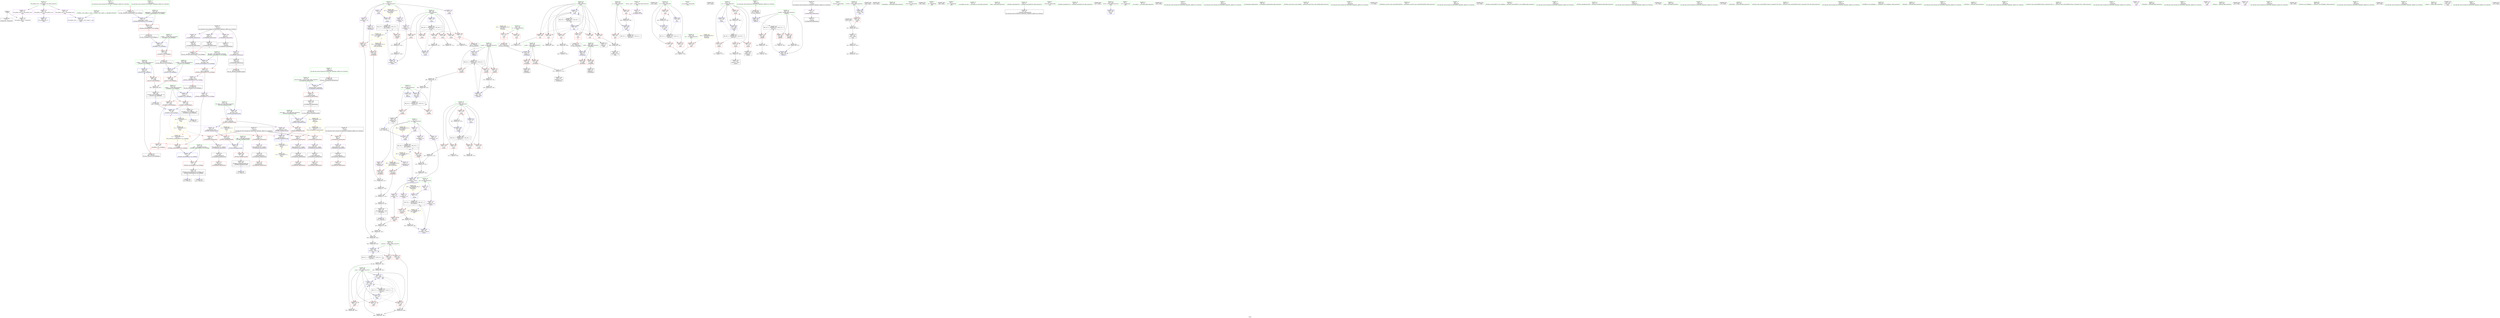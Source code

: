 digraph "SVFG" {
	label="SVFG";

	Node0x563aeb840c60 [shape=record,color=grey,label="{NodeID: 0\nNullPtr}"];
	Node0x563aeb840c60 -> Node0x563aeb854860[style=solid];
	Node0x563aeb840c60 -> Node0x563aeb85f470[style=solid];
	Node0x563aeb861790 [shape=record,color=blue,label="{NodeID: 277\n492\<--490\n__a.addr\<--__a\n_ZStorSt13_Ios_FmtflagsS_\n}"];
	Node0x563aeb861790 -> Node0x563aeb857220[style=dashed];
	Node0x563aeb8554e0 [shape=record,color=red,label="{NodeID: 194\n238\<--237\n\<--\n_Z3prev\n|{<s0>10}}"];
	Node0x563aeb8554e0:s0 -> Node0x563aeb89beb0[style=solid,color=red];
	Node0x563aeb8524c0 [shape=record,color=black,label="{NodeID: 111\n378\<--377\nidxprom\<--\nmain\n}"];
	Node0x563aeb850580 [shape=record,color=green,label="{NodeID: 28\n4\<--6\n_ZStL8__ioinit\<--_ZStL8__ioinit_field_insensitive\nGlob }"];
	Node0x563aeb850580 -> Node0x563aeb8573a0[style=solid];
	Node0x563aeb89b2c0 [shape=record,color=black,label="{NodeID: 554\n419 = PHI()\n}"];
	Node0x563aeb85b8b0 [shape=record,color=grey,label="{NodeID: 388\n312 = Binary(311, 190, )\n}"];
	Node0x563aeb85b8b0 -> Node0x563aeb8673f0[style=solid];
	Node0x563aeb856ba0 [shape=record,color=red,label="{NodeID: 222\n398\<--341\n\<--subways\nmain\n}"];
	Node0x563aeb856ba0 -> Node0x563aeb85c1b0[style=solid];
	Node0x563aeb8586e0 [shape=record,color=purple,label="{NodeID: 139\n79\<--78\nvbase.offset.ptr3\<--vtable2\n_Z22desperate_optimizationi\n}"];
	Node0x563aeb8586e0 -> Node0x563aeb855000[style=solid];
	Node0x563aeb852f90 [shape=record,color=green,label="{NodeID: 56\n210\<--211\ni2\<--i2_field_insensitive\n_Z3prev\n}"];
	Node0x563aeb852f90 -> Node0x563aeb85ab70[style=solid];
	Node0x563aeb852f90 -> Node0x563aeb85ac40[style=solid];
	Node0x563aeb852f90 -> Node0x563aeb85ad10[style=solid];
	Node0x563aeb852f90 -> Node0x563aeb85ade0[style=solid];
	Node0x563aeb852f90 -> Node0x563aeb85aeb0[style=solid];
	Node0x563aeb852f90 -> Node0x563aeb8604e0[style=solid];
	Node0x563aeb852f90 -> Node0x563aeb860680[style=solid];
	Node0x563aeb86ca00 [shape=record,color=grey,label="{NodeID: 416\n359 = cmp(357, 358, )\n}"];
	Node0x563aeb8601a0 [shape=record,color=blue,label="{NodeID: 250\n208\<--176\ni\<--\n_Z3prev\n}"];
	Node0x563aeb8601a0 -> Node0x563aeb87ef50[style=dashed];
	Node0x563aeb859da0 [shape=record,color=red,label="{NodeID: 167\n153\<--145\nthis1\<--this.addr\n_ZNSt8ios_base9precisionEl\n}"];
	Node0x563aeb859da0 -> Node0x563aeb858bc0[style=solid];
	Node0x563aeb859da0 -> Node0x563aeb858c90[style=solid];
	Node0x563aeb854860 [shape=record,color=black,label="{NodeID: 84\n2\<--3\ndummyVal\<--dummyVal\n}"];
	Node0x563aeb84e3c0 [shape=record,color=green,label="{NodeID: 1\n7\<--1\n__dso_handle\<--dummyObj\nGlob }"];
	Node0x563aeb861860 [shape=record,color=blue,label="{NodeID: 278\n494\<--491\n__b.addr\<--__b\n_ZStorSt13_Ios_FmtflagsS_\n}"];
	Node0x563aeb861860 -> Node0x563aeb85f210[style=dashed];
	Node0x563aeb8555b0 [shape=record,color=red,label="{NodeID: 195\n252\<--251\n\<--arrayidx6\n_Z3prev\n}"];
	Node0x563aeb8555b0 -> Node0x563aeb86bf80[style=solid];
	Node0x563aeb852590 [shape=record,color=black,label="{NodeID: 112\n386\<--385\nidxprom9\<--sub\nmain\n}"];
	Node0x563aeb850680 [shape=record,color=green,label="{NodeID: 29\n14\<--17\nfct\<--fct_field_insensitive\nGlob }"];
	Node0x563aeb850680 -> Node0x563aeb857470[style=solid];
	Node0x563aeb850680 -> Node0x563aeb857540[style=solid];
	Node0x563aeb850680 -> Node0x563aeb857610[style=solid];
	Node0x563aeb850680 -> Node0x563aeb8576e0[style=solid];
	Node0x563aeb850680 -> Node0x563aeb8577b0[style=solid];
	Node0x563aeb850680 -> Node0x563aeb857880[style=solid];
	Node0x563aeb89b390 [shape=record,color=black,label="{NodeID: 555\n423 = PHI()\n}"];
	Node0x563aeb85ba30 [shape=record,color=grey,label="{NodeID: 389\n411 = Binary(410, 269, )\n}"];
	Node0x563aeb85ba30 -> Node0x563aeb861380[style=solid];
	Node0x563aeb856c70 [shape=record,color=red,label="{NodeID: 223\n404\<--341\n\<--subways\nmain\n}"];
	Node0x563aeb856c70 -> Node0x563aeb85beb0[style=solid];
	Node0x563aeb8587b0 [shape=record,color=purple,label="{NodeID: 140\n86\<--85\nvbase.offset.ptr8\<--vtable7\n_Z22desperate_optimizationi\n}"];
	Node0x563aeb8587b0 -> Node0x563aeb8551a0[style=solid];
	Node0x563aeb853060 [shape=record,color=green,label="{NodeID: 57\n212\<--213\ni13\<--i13_field_insensitive\n_Z3prev\n}"];
	Node0x563aeb853060 -> Node0x563aeb85af80[style=solid];
	Node0x563aeb853060 -> Node0x563aeb85b050[style=solid];
	Node0x563aeb853060 -> Node0x563aeb85b120[style=solid];
	Node0x563aeb853060 -> Node0x563aeb855340[style=solid];
	Node0x563aeb853060 -> Node0x563aeb860820[style=solid];
	Node0x563aeb853060 -> Node0x563aeb8609c0[style=solid];
	Node0x563aeb86cb80 [shape=record,color=grey,label="{NodeID: 417\n179 = cmp(178, 180, )\n}"];
	Node0x563aeb860270 [shape=record,color=blue,label="{NodeID: 251\n230\<--228\narrayidx1\<--rem\n_Z3prev\n}"];
	Node0x563aeb860270 -> Node0x563aeb87f450[style=dashed];
	Node0x563aeb859e70 [shape=record,color=red,label="{NodeID: 168\n157\<--147\n\<--__prec.addr\n_ZNSt8ios_base9precisionEl\n}"];
	Node0x563aeb859e70 -> Node0x563aeb85fb20[style=solid];
	Node0x563aeb854960 [shape=record,color=black,label="{NodeID: 85\n9\<--8\n\<--_ZSt3cin\nCan only get source location for instruction, argument, global var or function.}"];
	Node0x563aeb854960 -> Node0x563aeb858d60[style=solid];
	Node0x563aeb84e450 [shape=record,color=green,label="{NodeID: 2\n8\<--1\n_ZSt3cin\<--dummyObj\nGlob }"];
	Node0x563aeb855680 [shape=record,color=red,label="{NodeID: 196\n279\<--278\n\<--arrayidx18\n_Z3prev\n}"];
	Node0x563aeb855680 -> Node0x563aeb866af0[style=solid];
	Node0x563aeb852660 [shape=record,color=black,label="{NodeID: 113\n442\<--441\nconv\<--sub28\nmain\n}"];
	Node0x563aeb852660 -> Node0x563aeb867270[style=solid];
	Node0x563aeb850780 [shape=record,color=green,label="{NodeID: 30\n18\<--20\npo\<--po_field_insensitive\nGlob }"];
	Node0x563aeb850780 -> Node0x563aeb857950[style=solid];
	Node0x563aeb850780 -> Node0x563aeb857a20[style=solid];
	Node0x563aeb850780 -> Node0x563aeb857af0[style=solid];
	Node0x563aeb850780 -> Node0x563aeb857bc0[style=solid];
	Node0x563aeb89b460 [shape=record,color=black,label="{NodeID: 556\n425 = PHI()\n}"];
	Node0x563aeb85bbb0 [shape=record,color=grey,label="{NodeID: 390\n406 = Binary(405, 190, )\n}"];
	Node0x563aeb85bbb0 -> Node0x563aeb8612b0[style=solid];
	Node0x563aeb856d40 [shape=record,color=red,label="{NodeID: 224\n380\<--379\n\<--arrayidx\nmain\n}"];
	Node0x563aeb856d40 -> Node0x563aeb85cab0[style=solid];
	Node0x563aeb858880 [shape=record,color=purple,label="{NodeID: 141\n96\<--95\nvbase.offset.ptr13\<--vtable12\n_Z22desperate_optimizationi\n}"];
	Node0x563aeb858880 -> Node0x563aeb851890[style=solid];
	Node0x563aeb853130 [shape=record,color=green,label="{NodeID: 58\n292\<--293\n_Z6combinii\<--_Z6combinii_field_insensitive\n}"];
	Node0x563aeb86cd00 [shape=record,color=grey,label="{NodeID: 418\n272 = cmp(271, 273, )\n}"];
	Node0x563aeb860340 [shape=record,color=blue,label="{NodeID: 252\n208\<--234\ni\<--inc\n_Z3prev\n}"];
	Node0x563aeb860340 -> Node0x563aeb87ef50[style=dashed];
	Node0x563aeb859f40 [shape=record,color=red,label="{NodeID: 169\n160\<--149\n\<--__old\n_ZNSt8ios_base9precisionEl\n}"];
	Node0x563aeb859f40 -> Node0x563aeb851d70[style=solid];
	Node0x563aeb854a60 [shape=record,color=black,label="{NodeID: 86\n10\<--8\n\<--_ZSt3cin\nCan only get source location for instruction, argument, global var or function.}"];
	Node0x563aeb854a60 -> Node0x563aeb859170[style=solid];
	Node0x563aeb84e700 [shape=record,color=green,label="{NodeID: 3\n11\<--1\n_ZSt4cout\<--dummyObj\nGlob }"];
	Node0x563aeb855750 [shape=record,color=red,label="{NodeID: 197\n303\<--297\n\<--n.addr\n_Z6combinii\n}"];
	Node0x563aeb855750 -> Node0x563aeb8520b0[style=solid];
	Node0x563aeb852730 [shape=record,color=black,label="{NodeID: 114\n471\<--486\n_ZStoRRSt13_Ios_FmtflagsS__ret\<--\n_ZStoRRSt13_Ios_FmtflagsS_\n|{<s0>9}}"];
	Node0x563aeb852730:s0 -> Node0x563aeb89a860[style=solid,color=blue];
	Node0x563aeb850880 [shape=record,color=green,label="{NodeID: 31\n21\<--23\ninv\<--inv_field_insensitive\nGlob }"];
	Node0x563aeb850880 -> Node0x563aeb857c90[style=solid];
	Node0x563aeb850880 -> Node0x563aeb857d60[style=solid];
	Node0x563aeb850880 -> Node0x563aeb857e30[style=solid];
	Node0x563aeb850880 -> Node0x563aeb857f00[style=solid];
	Node0x563aeb850880 -> Node0x563aeb857fd0[style=solid];
	Node0x563aeb89b560 [shape=record,color=black,label="{NodeID: 557\n428 = PHI()\n}"];
	Node0x563aeb85bd30 [shape=record,color=grey,label="{NodeID: 391\n199 = Binary(198, 200, )\n}"];
	Node0x563aeb85bd30 -> Node0x563aeb860000[style=solid];
	Node0x563aeb856e10 [shape=record,color=red,label="{NodeID: 225\n388\<--387\n\<--arrayidx10\nmain\n}"];
	Node0x563aeb856e10 -> Node0x563aeb85b430[style=solid];
	Node0x563aeb858950 [shape=record,color=purple,label="{NodeID: 142\n104\<--103\nvbase.offset.ptr18\<--vtable17\n_Z22desperate_optimizationi\n}"];
	Node0x563aeb858950 -> Node0x563aeb851a30[style=solid];
	Node0x563aeb853230 [shape=record,color=green,label="{NodeID: 59\n297\<--298\nn.addr\<--n.addr_field_insensitive\n_Z6combinii\n}"];
	Node0x563aeb853230 -> Node0x563aeb855750[style=solid];
	Node0x563aeb853230 -> Node0x563aeb855820[style=solid];
	Node0x563aeb853230 -> Node0x563aeb860a90[style=solid];
	Node0x563aeb879b50 [shape=record,color=black,label="{NodeID: 419\nMR_20V_3 = PHI(MR_20V_4, MR_20V_2, )\npts\{168 \}\n}"];
	Node0x563aeb879b50 -> Node0x563aeb85a0e0[style=dashed];
	Node0x563aeb879b50 -> Node0x563aeb85a1b0[style=dashed];
	Node0x563aeb879b50 -> Node0x563aeb85a280[style=dashed];
	Node0x563aeb879b50 -> Node0x563aeb85ff30[style=dashed];
	Node0x563aeb860410 [shape=record,color=blue,label="{NodeID: 253\n241\<--239\n\<--call\n_Z3prev\n}"];
	Node0x563aeb860410 -> Node0x563aeb87d150[style=dashed];
	Node0x563aeb85a010 [shape=record,color=red,label="{NodeID: 170\n155\<--154\n\<--_M_precision\n_ZNSt8ios_base9precisionEl\n}"];
	Node0x563aeb85a010 -> Node0x563aeb85fa50[style=solid];
	Node0x563aeb854b60 [shape=record,color=black,label="{NodeID: 87\n12\<--11\n\<--_ZSt4cout\nCan only get source location for instruction, argument, global var or function.}"];
	Node0x563aeb854b60 -> Node0x563aeb858e30[style=solid];
	Node0x563aeb854b60 -> Node0x563aeb858f00[style=solid];
	Node0x563aeb854b60 -> Node0x563aeb858fd0[style=solid];
	Node0x563aeb854b60 -> Node0x563aeb8590a0[style=solid];
	Node0x563aeb84e790 [shape=record,color=green,label="{NodeID: 4\n24\<--1\n.str\<--dummyObj\nGlob }"];
	Node0x563aeb8871d0 [shape=record,color=yellow,style=double,label="{NodeID: 530\n2V_2 = CSCHI(MR_2V_1)\npts\{1 \}\nCS[]|{|<s1>7}}"];
	Node0x563aeb8871d0 -> Node0x563aeb8593e0[style=dashed];
	Node0x563aeb8871d0:s1 -> Node0x563aeb8822e0[style=dashed,color=red];
	Node0x563aeb855820 [shape=record,color=red,label="{NodeID: 198\n313\<--297\n\<--n.addr\n_Z6combinii\n}"];
	Node0x563aeb855820 -> Node0x563aeb866c70[style=solid];
	Node0x563aeb852800 [shape=record,color=black,label="{NodeID: 115\n489\<--500\n_ZStorSt13_Ios_FmtflagsS__ret\<--or\n_ZStorSt13_Ios_FmtflagsS_\n|{<s0>27}}"];
	Node0x563aeb852800:s0 -> Node0x563aeb89a9a0[style=solid,color=blue];
	Node0x563aeb850980 [shape=record,color=green,label="{NodeID: 32\n31\<--35\nllvm.global_ctors\<--llvm.global_ctors_field_insensitive\nGlob }"];
	Node0x563aeb850980 -> Node0x563aeb858310[style=solid];
	Node0x563aeb850980 -> Node0x563aeb858410[style=solid];
	Node0x563aeb850980 -> Node0x563aeb858510[style=solid];
	Node0x563aeb89b630 [shape=record,color=black,label="{NodeID: 558\n438 = PHI()\n}"];
	Node0x563aeb85beb0 [shape=record,color=grey,label="{NodeID: 392\n405 = Binary(403, 404, )\n}"];
	Node0x563aeb85beb0 -> Node0x563aeb85bbb0[style=solid];
	Node0x563aeb856ee0 [shape=record,color=red,label="{NodeID: 226\n480\<--474\n\<--__a.addr\n_ZStoRRSt13_Ios_FmtflagsS_\n}"];
	Node0x563aeb856ee0 -> Node0x563aeb857150[style=solid];
	Node0x563aeb858a20 [shape=record,color=purple,label="{NodeID: 143\n132\<--131\n_M_flags\<--this1\n_ZNSt8ios_base4setfESt13_Ios_Fmtflags\n}"];
	Node0x563aeb858a20 -> Node0x563aeb859cd0[style=solid];
	Node0x563aeb853300 [shape=record,color=green,label="{NodeID: 60\n299\<--300\nr.addr\<--r.addr_field_insensitive\n_Z6combinii\n}"];
	Node0x563aeb853300 -> Node0x563aeb8558f0[style=solid];
	Node0x563aeb853300 -> Node0x563aeb8559c0[style=solid];
	Node0x563aeb853300 -> Node0x563aeb860b60[style=solid];
	Node0x563aeb87a050 [shape=record,color=black,label="{NodeID: 420\nMR_22V_3 = PHI(MR_22V_4, MR_22V_2, )\npts\{170 \}\n}"];
	Node0x563aeb87a050 -> Node0x563aeb85a350[style=dashed];
	Node0x563aeb87a050 -> Node0x563aeb85a420[style=dashed];
	Node0x563aeb87a050 -> Node0x563aeb85a4f0[style=dashed];
	Node0x563aeb87a050 -> Node0x563aeb860000[style=dashed];
	Node0x563aeb8604e0 [shape=record,color=blue,label="{NodeID: 254\n210\<--244\ni2\<--\n_Z3prev\n}"];
	Node0x563aeb8604e0 -> Node0x563aeb87cc50[style=dashed];
	Node0x563aeb85a0e0 [shape=record,color=red,label="{NodeID: 171\n187\<--167\n\<--A.addr\n_Z4fastxx\n}"];
	Node0x563aeb85a0e0 -> Node0x563aeb86b980[style=solid];
	Node0x563aeb854c60 [shape=record,color=black,label="{NodeID: 88\n13\<--11\n\<--_ZSt4cout\nCan only get source location for instruction, argument, global var or function.}"];
	Node0x563aeb854c60 -> Node0x563aeb859240[style=solid];
	Node0x563aeb854c60 -> Node0x563aeb859310[style=solid];
	Node0x563aeb854c60 -> Node0x563aeb8593e0[style=solid];
	Node0x563aeb854c60 -> Node0x563aeb8594b0[style=solid];
	Node0x563aeb84e820 [shape=record,color=green,label="{NodeID: 5\n26\<--1\n.str.1\<--dummyObj\nGlob }"];
	Node0x563aeb887330 [shape=record,color=yellow,style=double,label="{NodeID: 531\n2V_3 = CSCHI(MR_2V_2)\npts\{1 \}\nCS[]|{|<s1>8|<s2>8}}"];
	Node0x563aeb887330 -> Node0x563aeb8594b0[style=dashed];
	Node0x563aeb887330:s1 -> Node0x563aeb85a010[style=dashed,color=red];
	Node0x563aeb887330:s2 -> Node0x563aeb85fb20[style=dashed,color=red];
	Node0x563aeb8558f0 [shape=record,color=red,label="{NodeID: 199\n307\<--299\n\<--r.addr\n_Z6combinii\n}"];
	Node0x563aeb8558f0 -> Node0x563aeb852180[style=solid];
	Node0x563aeb8573a0 [shape=record,color=purple,label="{NodeID: 116\n42\<--4\n\<--_ZStL8__ioinit\n__cxx_global_var_init\n}"];
	Node0x563aeb850a80 [shape=record,color=green,label="{NodeID: 33\n36\<--37\n__cxx_global_var_init\<--__cxx_global_var_init_field_insensitive\n}"];
	Node0x563aeb89b760 [shape=record,color=black,label="{NodeID: 559\n439 = PHI()\n}"];
	Node0x563aeb89b760 -> Node0x563aeb867570[style=solid];
	Node0x563aeb85c030 [shape=record,color=grey,label="{NodeID: 393\n196 = Binary(195, 190, )\n}"];
	Node0x563aeb85c030 -> Node0x563aeb85ff30[style=solid];
	Node0x563aeb856fb0 [shape=record,color=red,label="{NodeID: 227\n486\<--474\n\<--__a.addr\n_ZStoRRSt13_Ios_FmtflagsS_\n}"];
	Node0x563aeb856fb0 -> Node0x563aeb852730[style=solid];
	Node0x563aeb856fb0 -> Node0x563aeb8616c0[style=solid];
	Node0x563aeb858af0 [shape=record,color=purple,label="{NodeID: 144\n136\<--131\n_M_flags2\<--this1\n_ZNSt8ios_base4setfESt13_Ios_Fmtflags\n|{<s0>9}}"];
	Node0x563aeb858af0:s0 -> Node0x563aeb89ba30[style=solid,color=red];
	Node0x563aeb8533d0 [shape=record,color=green,label="{NodeID: 61\n322\<--323\nmain\<--main_field_insensitive\n}"];
	Node0x563aeb87a550 [shape=record,color=black,label="{NodeID: 421\nMR_24V_3 = PHI(MR_24V_5, MR_24V_2, )\npts\{172 \}\n}"];
	Node0x563aeb87a550 -> Node0x563aeb85a5c0[style=dashed];
	Node0x563aeb87a550 -> Node0x563aeb85a690[style=dashed];
	Node0x563aeb87a550 -> Node0x563aeb85fe60[style=dashed];
	Node0x563aeb87a550 -> Node0x563aeb87a550[style=dashed];
	Node0x563aeb8605b0 [shape=record,color=blue,label="{NodeID: 255\n258\<--256\narrayidx10\<--rem9\n_Z3prev\n}"];
	Node0x563aeb8605b0 -> Node0x563aeb87d150[style=dashed];
	Node0x563aeb85a1b0 [shape=record,color=red,label="{NodeID: 172\n193\<--167\n\<--A.addr\n_Z4fastxx\n}"];
	Node0x563aeb85a1b0 -> Node0x563aeb8664f0[style=solid];
	Node0x563aeb854d60 [shape=record,color=black,label="{NodeID: 89\n44\<--45\n\<--_ZNSt8ios_base4InitD1Ev\nCan only get source location for instruction, argument, global var or function.}"];
	Node0x563aeb84e8b0 [shape=record,color=green,label="{NodeID: 6\n28\<--1\n_ZSt4cerr\<--dummyObj\nGlob }"];
	Node0x563aeb887490 [shape=record,color=yellow,style=double,label="{NodeID: 532\n2V_4 = CSCHI(MR_2V_3)\npts\{1 \}\nCS[]|{<s0>11}}"];
	Node0x563aeb887490:s0 -> Node0x563aeb887750[style=dashed,color=blue];
	Node0x563aeb8559c0 [shape=record,color=red,label="{NodeID: 200\n314\<--299\n\<--r.addr\n_Z6combinii\n}"];
	Node0x563aeb8559c0 -> Node0x563aeb866c70[style=solid];
	Node0x563aeb857470 [shape=record,color=purple,label="{NodeID: 117\n214\<--14\n\<--fct\n_Z3prev\n}"];
	Node0x563aeb857470 -> Node0x563aeb8600d0[style=solid];
	Node0x563aeb850b80 [shape=record,color=green,label="{NodeID: 34\n40\<--41\n_ZNSt8ios_base4InitC1Ev\<--_ZNSt8ios_base4InitC1Ev_field_insensitive\n}"];
	Node0x563aeb89b860 [shape=record,color=black,label="{NodeID: 560\n447 = PHI()\n}"];
	Node0x563aeb85c1b0 [shape=record,color=grey,label="{NodeID: 394\n399 = Binary(397, 398, )\n}"];
	Node0x563aeb85c1b0 -> Node0x563aeb85c330[style=solid];
	Node0x563aeb857080 [shape=record,color=red,label="{NodeID: 228\n482\<--476\n\<--__b.addr\n_ZStoRRSt13_Ios_FmtflagsS_\n|{<s0>27}}"];
	Node0x563aeb857080:s0 -> Node0x563aeb89cad0[style=solid,color=red];
	Node0x563aeb858bc0 [shape=record,color=purple,label="{NodeID: 145\n154\<--153\n_M_precision\<--this1\n_ZNSt8ios_base9precisionEl\n}"];
	Node0x563aeb858bc0 -> Node0x563aeb85a010[style=solid];
	Node0x563aeb8534d0 [shape=record,color=green,label="{NodeID: 62\n325\<--326\nretval\<--retval_field_insensitive\nmain\n}"];
	Node0x563aeb8534d0 -> Node0x563aeb860c30[style=solid];
	Node0x563aeb87aa50 [shape=record,color=black,label="{NodeID: 422\nMR_30V_3 = PHI(MR_30V_4, MR_30V_2, )\npts\{213 \}\n}"];
	Node0x563aeb87aa50 -> Node0x563aeb85af80[style=dashed];
	Node0x563aeb87aa50 -> Node0x563aeb85b050[style=dashed];
	Node0x563aeb87aa50 -> Node0x563aeb85b120[style=dashed];
	Node0x563aeb87aa50 -> Node0x563aeb855340[style=dashed];
	Node0x563aeb87aa50 -> Node0x563aeb8609c0[style=dashed];
	Node0x563aeb860680 [shape=record,color=blue,label="{NodeID: 256\n210\<--262\ni2\<--dec\n_Z3prev\n}"];
	Node0x563aeb860680 -> Node0x563aeb87cc50[style=dashed];
	Node0x563aeb85a280 [shape=record,color=red,label="{NodeID: 173\n194\<--167\n\<--A.addr\n_Z4fastxx\n}"];
	Node0x563aeb85a280 -> Node0x563aeb8664f0[style=solid];
	Node0x563aeb854e60 [shape=record,color=black,label="{NodeID: 90\n71\<--70\n\<--vbase.offset.ptr\n_Z22desperate_optimizationi\n}"];
	Node0x563aeb854e60 -> Node0x563aeb859650[style=solid];
	Node0x563aeb84f0f0 [shape=record,color=green,label="{NodeID: 7\n29\<--1\n.str.2\<--dummyObj\nGlob }"];
	Node0x563aeb8875f0 [shape=record,color=yellow,style=double,label="{NodeID: 533\n2V_2 = CSCHI(MR_2V_1)\npts\{1 \}\nCS[]|{<s0>6|<s1>7}}"];
	Node0x563aeb8875f0:s0 -> Node0x563aeb8871d0[style=dashed,color=blue];
	Node0x563aeb8875f0:s1 -> Node0x563aeb887330[style=dashed,color=blue];
	Node0x563aeb8813a0 [shape=record,color=yellow,style=double,label="{NodeID: 450\n2V_1 = ENCHI(MR_2V_0)\npts\{1 \}\nFun[main]|{<s0>11}}"];
	Node0x563aeb8813a0:s0 -> Node0x563aeb880b30[style=dashed,color=red];
	Node0x563aeb855a90 [shape=record,color=red,label="{NodeID: 201\n306\<--305\n\<--arrayidx\n_Z6combinii\n}"];
	Node0x563aeb855a90 -> Node0x563aeb8670f0[style=solid];
	Node0x563aeb857540 [shape=record,color=purple,label="{NodeID: 118\n224\<--14\narrayidx\<--fct\n_Z3prev\n}"];
	Node0x563aeb857540 -> Node0x563aeb855410[style=solid];
	Node0x563aeb850c80 [shape=record,color=green,label="{NodeID: 35\n46\<--47\n__cxa_atexit\<--__cxa_atexit_field_insensitive\n}"];
	Node0x563aeb89b960 [shape=record,color=black,label="{NodeID: 561\n450 = PHI()\n}"];
	Node0x563aeb85c330 [shape=record,color=grey,label="{NodeID: 395\n400 = Binary(399, 190, )\n}"];
	Node0x563aeb85c330 -> Node0x563aeb8611e0[style=solid];
	Node0x563aeb857150 [shape=record,color=red,label="{NodeID: 229\n481\<--480\n\<--\n_ZStoRRSt13_Ios_FmtflagsS_\n|{<s0>27}}"];
	Node0x563aeb857150:s0 -> Node0x563aeb89c9c0[style=solid,color=red];
	Node0x563aeb858c90 [shape=record,color=purple,label="{NodeID: 146\n158\<--153\n_M_precision2\<--this1\n_ZNSt8ios_base9precisionEl\n}"];
	Node0x563aeb858c90 -> Node0x563aeb85fb20[style=solid];
	Node0x563aeb8535a0 [shape=record,color=green,label="{NodeID: 63\n327\<--328\nCLOCK\<--CLOCK_field_insensitive\nmain\n}"];
	Node0x563aeb8535a0 -> Node0x563aeb855d00[style=solid];
	Node0x563aeb8535a0 -> Node0x563aeb860d00[style=solid];
	Node0x563aeb87b760 [shape=record,color=black,label="{NodeID: 423\nMR_34V_3 = PHI(MR_34V_4, MR_34V_2, )\npts\{200000 \}\n|{|<s2>12}}"];
	Node0x563aeb87b760 -> Node0x563aeb855680[style=dashed];
	Node0x563aeb87b760 -> Node0x563aeb8608f0[style=dashed];
	Node0x563aeb87b760:s2 -> Node0x563aeb887a10[style=dashed,color=blue];
	Node0x563aeb860750 [shape=record,color=blue,label="{NodeID: 257\n266\<--176\n\<--\n_Z3prev\n}"];
	Node0x563aeb860750 -> Node0x563aeb87b760[style=dashed];
	Node0x563aeb85a350 [shape=record,color=red,label="{NodeID: 174\n178\<--169\n\<--B.addr\n_Z4fastxx\n}"];
	Node0x563aeb85a350 -> Node0x563aeb86cb80[style=solid];
	Node0x563aeb854f30 [shape=record,color=black,label="{NodeID: 91\n74\<--73\n\<--add.ptr\n_Z22desperate_optimizationi\n}"];
	Node0x563aeb84f180 [shape=record,color=green,label="{NodeID: 8\n32\<--1\n\<--dummyObj\nCan only get source location for instruction, argument, global var or function.}"];
	Node0x563aeb887750 [shape=record,color=yellow,style=double,label="{NodeID: 534\n2V_2 = CSCHI(MR_2V_1)\npts\{1 \}\nCS[]}"];
	Node0x563aeb855b60 [shape=record,color=red,label="{NodeID: 202\n310\<--309\n\<--arrayidx2\n_Z6combinii\n}"];
	Node0x563aeb855b60 -> Node0x563aeb8670f0[style=solid];
	Node0x563aeb857610 [shape=record,color=purple,label="{NodeID: 119\n230\<--14\narrayidx1\<--fct\n_Z3prev\n}"];
	Node0x563aeb857610 -> Node0x563aeb860270[style=solid];
	Node0x563aeb850d80 [shape=record,color=green,label="{NodeID: 36\n45\<--51\n_ZNSt8ios_base4InitD1Ev\<--_ZNSt8ios_base4InitD1Ev_field_insensitive\n}"];
	Node0x563aeb850d80 -> Node0x563aeb854d60[style=solid];
	Node0x563aeb89ba30 [shape=record,color=black,label="{NodeID: 562\n472 = PHI(136, )\n0th arg _ZStoRRSt13_Ios_FmtflagsS_ }"];
	Node0x563aeb89ba30 -> Node0x563aeb861520[style=solid];
	Node0x563aeb85c4b0 [shape=record,color=grey,label="{NodeID: 396\n397 = Binary(396, 190, )\n}"];
	Node0x563aeb85c4b0 -> Node0x563aeb85c1b0[style=solid];
	Node0x563aeb857220 [shape=record,color=red,label="{NodeID: 230\n498\<--492\n\<--__a.addr\n_ZStorSt13_Ios_FmtflagsS_\n}"];
	Node0x563aeb857220 -> Node0x563aeb8667f0[style=solid];
	Node0x563aeb858d60 [shape=record,color=purple,label="{NodeID: 147\n73\<--9\nadd.ptr\<--\n_Z22desperate_optimizationi\n}"];
	Node0x563aeb858d60 -> Node0x563aeb854f30[style=solid];
	Node0x563aeb853670 [shape=record,color=green,label="{NodeID: 64\n329\<--330\nntc\<--ntc_field_insensitive\nmain\n}"];
	Node0x563aeb853670 -> Node0x563aeb855dd0[style=solid];
	Node0x563aeb860820 [shape=record,color=blue,label="{NodeID: 258\n212\<--269\ni13\<--\n_Z3prev\n}"];
	Node0x563aeb860820 -> Node0x563aeb87aa50[style=dashed];
	Node0x563aeb85a420 [shape=record,color=red,label="{NodeID: 175\n182\<--169\n\<--B.addr\n_Z4fastxx\n}"];
	Node0x563aeb85a420 -> Node0x563aeb86bb00[style=solid];
	Node0x563aeb855000 [shape=record,color=black,label="{NodeID: 92\n80\<--79\n\<--vbase.offset.ptr3\n_Z22desperate_optimizationi\n}"];
	Node0x563aeb855000 -> Node0x563aeb859720[style=solid];
	Node0x563aeb84f280 [shape=record,color=green,label="{NodeID: 9\n66\<--1\n\<--dummyObj\nCan only get source location for instruction, argument, global var or function.}"];
	Node0x563aeb8878b0 [shape=record,color=yellow,style=double,label="{NodeID: 535\n32V_2 = CSCHI(MR_32V_1)\npts\{170000 \}\nCS[]|{|<s1>17}}"];
	Node0x563aeb8878b0 -> Node0x563aeb856e10[style=dashed];
	Node0x563aeb8878b0:s1 -> Node0x563aeb882120[style=dashed,color=red];
	Node0x563aeb866370 [shape=record,color=grey,label="{NodeID: 369\n288 = Binary(287, 269, )\n}"];
	Node0x563aeb866370 -> Node0x563aeb8609c0[style=solid];
	Node0x563aeb855c30 [shape=record,color=red,label="{NodeID: 203\n318\<--317\n\<--arrayidx4\n_Z6combinii\n}"];
	Node0x563aeb855c30 -> Node0x563aeb8673f0[style=solid];
	Node0x563aeb8576e0 [shape=record,color=purple,label="{NodeID: 120\n237\<--14\n\<--fct\n_Z3prev\n}"];
	Node0x563aeb8576e0 -> Node0x563aeb8554e0[style=solid];
	Node0x563aeb850e80 [shape=record,color=green,label="{NodeID: 37\n58\<--59\n_Z22desperate_optimizationi\<--_Z22desperate_optimizationi_field_insensitive\n}"];
	Node0x563aeb89bc30 [shape=record,color=black,label="{NodeID: 563\n473 = PHI(135, )\n1st arg _ZStoRRSt13_Ios_FmtflagsS_ }"];
	Node0x563aeb89bc30 -> Node0x563aeb8615f0[style=solid];
	Node0x563aeb85c630 [shape=record,color=grey,label="{NodeID: 397\n250 = Binary(249, 176, )\n}"];
	Node0x563aeb85f210 [shape=record,color=red,label="{NodeID: 231\n499\<--494\n\<--__b.addr\n_ZStorSt13_Ios_FmtflagsS_\n}"];
	Node0x563aeb85f210 -> Node0x563aeb8667f0[style=solid];
	Node0x563aeb858e30 [shape=record,color=purple,label="{NodeID: 148\n82\<--12\nadd.ptr5\<--\n_Z22desperate_optimizationi\n}"];
	Node0x563aeb858e30 -> Node0x563aeb8550d0[style=solid];
	Node0x563aeb853740 [shape=record,color=green,label="{NodeID: 65\n331\<--332\ntc\<--tc_field_insensitive\nmain\n}"];
	Node0x563aeb853740 -> Node0x563aeb855ea0[style=solid];
	Node0x563aeb853740 -> Node0x563aeb855f70[style=solid];
	Node0x563aeb853740 -> Node0x563aeb856040[style=solid];
	Node0x563aeb853740 -> Node0x563aeb860dd0[style=solid];
	Node0x563aeb853740 -> Node0x563aeb861450[style=solid];
	Node0x563aeb8608f0 [shape=record,color=blue,label="{NodeID: 259\n284\<--281\narrayidx22\<--rem20\n_Z3prev\n}"];
	Node0x563aeb8608f0 -> Node0x563aeb87b760[style=dashed];
	Node0x563aeb85a4f0 [shape=record,color=red,label="{NodeID: 176\n198\<--169\n\<--B.addr\n_Z4fastxx\n}"];
	Node0x563aeb85a4f0 -> Node0x563aeb85bd30[style=solid];
	Node0x563aeb8550d0 [shape=record,color=black,label="{NodeID: 93\n83\<--82\n\<--add.ptr5\n_Z22desperate_optimizationi\n}"];
	Node0x563aeb84f380 [shape=record,color=green,label="{NodeID: 10\n92\<--1\n\<--dummyObj\nCan only get source location for instruction, argument, global var or function.|{<s0>6}}"];
	Node0x563aeb84f380:s0 -> Node0x563aeb89c840[style=solid,color=red];
	Node0x563aeb887a10 [shape=record,color=yellow,style=double,label="{NodeID: 536\n34V_2 = CSCHI(MR_34V_1)\npts\{200000 \}\nCS[]}"];
	Node0x563aeb887a10 -> Node0x563aeb856d40[style=dashed];
	Node0x563aeb881670 [shape=record,color=yellow,style=double,label="{NodeID: 453\n49V_1 = ENCHI(MR_49V_0)\npts\{330 \}\nFun[main]}"];
	Node0x563aeb881670 -> Node0x563aeb855dd0[style=dashed];
	Node0x563aeb8664f0 [shape=record,color=grey,label="{NodeID: 370\n195 = Binary(193, 194, )\n}"];
	Node0x563aeb8664f0 -> Node0x563aeb85c030[style=solid];
	Node0x563aeb855d00 [shape=record,color=red,label="{NodeID: 204\n440\<--327\n\<--CLOCK\nmain\n}"];
	Node0x563aeb855d00 -> Node0x563aeb867570[style=solid];
	Node0x563aeb8577b0 [shape=record,color=purple,label="{NodeID: 121\n305\<--14\narrayidx\<--fct\n_Z6combinii\n}"];
	Node0x563aeb8577b0 -> Node0x563aeb855a90[style=solid];
	Node0x563aeb850f80 [shape=record,color=green,label="{NodeID: 38\n62\<--63\nprecision.addr\<--precision.addr_field_insensitive\n_Z22desperate_optimizationi\n}"];
	Node0x563aeb850f80 -> Node0x563aeb859580[style=solid];
	Node0x563aeb850f80 -> Node0x563aeb85f570[style=solid];
	Node0x563aeb89bd70 [shape=record,color=black,label="{NodeID: 564\n61 = PHI(346, )\n0th arg _Z22desperate_optimizationi }"];
	Node0x563aeb89bd70 -> Node0x563aeb85f570[style=solid];
	Node0x563aeb85c7b0 [shape=record,color=grey,label="{NodeID: 398\n234 = Binary(233, 176, )\n}"];
	Node0x563aeb85c7b0 -> Node0x563aeb860340[style=solid];
	Node0x563aeb85f2a0 [shape=record,color=blue,label="{NodeID: 232\n506\<--32\nllvm.global_ctors_0\<--\nGlob }"];
	Node0x563aeb858f00 [shape=record,color=purple,label="{NodeID: 149\n89\<--12\nadd.ptr10\<--\n_Z22desperate_optimizationi\n}"];
	Node0x563aeb858f00 -> Node0x563aeb855270[style=solid];
	Node0x563aeb853810 [shape=record,color=green,label="{NodeID: 66\n333\<--334\nn\<--n_field_insensitive\nmain\n}"];
	Node0x563aeb853810 -> Node0x563aeb856110[style=solid];
	Node0x563aeb853810 -> Node0x563aeb8561e0[style=solid];
	Node0x563aeb853810 -> Node0x563aeb860ea0[style=solid];
	Node0x563aeb8609c0 [shape=record,color=blue,label="{NodeID: 260\n212\<--288\ni13\<--inc24\n_Z3prev\n}"];
	Node0x563aeb8609c0 -> Node0x563aeb87aa50[style=dashed];
	Node0x563aeb85a5c0 [shape=record,color=red,label="{NodeID: 177\n186\<--171\n\<--ans\n_Z4fastxx\n}"];
	Node0x563aeb85a5c0 -> Node0x563aeb86b980[style=solid];
	Node0x563aeb8551a0 [shape=record,color=black,label="{NodeID: 94\n87\<--86\n\<--vbase.offset.ptr8\n_Z22desperate_optimizationi\n}"];
	Node0x563aeb8551a0 -> Node0x563aeb8597f0[style=solid];
	Node0x563aeb84f480 [shape=record,color=green,label="{NodeID: 11\n102\<--1\n\<--dummyObj\nCan only get source location for instruction, argument, global var or function.|{<s0>7}}"];
	Node0x563aeb84f480:s0 -> Node0x563aeb89c840[style=solid,color=red];
	Node0x563aeb887af0 [shape=record,color=yellow,style=double,label="{NodeID: 537\n36V_2 = CSCHI(MR_36V_1)\npts\{230000 \}\nCS[]|{<s0>17}}"];
	Node0x563aeb887af0:s0 -> Node0x563aeb882200[style=dashed,color=red];
	Node0x563aeb866670 [shape=record,color=grey,label="{NodeID: 371\n228 = Binary(227, 190, )\n}"];
	Node0x563aeb866670 -> Node0x563aeb860270[style=solid];
	Node0x563aeb855dd0 [shape=record,color=red,label="{NodeID: 205\n358\<--329\n\<--ntc\nmain\n}"];
	Node0x563aeb855dd0 -> Node0x563aeb86ca00[style=solid];
	Node0x563aeb857880 [shape=record,color=purple,label="{NodeID: 122\n387\<--14\narrayidx10\<--fct\nmain\n}"];
	Node0x563aeb857880 -> Node0x563aeb856e10[style=solid];
	Node0x563aeb851050 [shape=record,color=green,label="{NodeID: 39\n67\<--68\n_ZNSt8ios_base15sync_with_stdioEb\<--_ZNSt8ios_base15sync_with_stdioEb_field_insensitive\n}"];
	Node0x563aeb89beb0 [shape=record,color=black,label="{NodeID: 565\n165 = PHI(238, )\n0th arg _Z4fastxx }"];
	Node0x563aeb89beb0 -> Node0x563aeb85fbf0[style=solid];
	Node0x563aeb85c930 [shape=record,color=grey,label="{NodeID: 399\n382 = Binary(381, 190, )\n}"];
	Node0x563aeb85c930 -> Node0x563aeb85b430[style=solid];
	Node0x563aeb85f370 [shape=record,color=blue,label="{NodeID: 233\n507\<--33\nllvm.global_ctors_1\<--_GLOBAL__sub_I_rapel_2_1.cpp\nGlob }"];
	Node0x563aeb858fd0 [shape=record,color=purple,label="{NodeID: 150\n99\<--12\nadd.ptr15\<--\n_Z22desperate_optimizationi\n}"];
	Node0x563aeb858fd0 -> Node0x563aeb851960[style=solid];
	Node0x563aeb8538e0 [shape=record,color=green,label="{NodeID: 67\n335\<--336\nm\<--m_field_insensitive\nmain\n}"];
	Node0x563aeb8538e0 -> Node0x563aeb8562b0[style=solid];
	Node0x563aeb8538e0 -> Node0x563aeb856380[style=solid];
	Node0x563aeb860a90 [shape=record,color=blue,label="{NodeID: 261\n297\<--295\nn.addr\<--n\n_Z6combinii\n}"];
	Node0x563aeb860a90 -> Node0x563aeb855750[style=dashed];
	Node0x563aeb860a90 -> Node0x563aeb855820[style=dashed];
	Node0x563aeb85a690 [shape=record,color=red,label="{NodeID: 178\n203\<--171\n\<--ans\n_Z4fastxx\n}"];
	Node0x563aeb85a690 -> Node0x563aeb851e40[style=solid];
	Node0x563aeb855270 [shape=record,color=black,label="{NodeID: 95\n90\<--89\n\<--add.ptr10\n_Z22desperate_optimizationi\n|{<s0>6}}"];
	Node0x563aeb855270:s0 -> Node0x563aeb89c630[style=solid,color=red];
	Node0x563aeb84f580 [shape=record,color=green,label="{NodeID: 12\n176\<--1\n\<--dummyObj\nCan only get source location for instruction, argument, global var or function.}"];
	Node0x563aeb3e9b90 [shape=record,color=black,label="{NodeID: 538\n75 = PHI()\n}"];
	Node0x563aeb8667f0 [shape=record,color=grey,label="{NodeID: 372\n500 = Binary(498, 499, )\n}"];
	Node0x563aeb8667f0 -> Node0x563aeb852800[style=solid];
	Node0x563aeb855ea0 [shape=record,color=red,label="{NodeID: 206\n357\<--331\n\<--tc\nmain\n}"];
	Node0x563aeb855ea0 -> Node0x563aeb86ca00[style=solid];
	Node0x563aeb857950 [shape=record,color=purple,label="{NodeID: 123\n266\<--18\n\<--po\n_Z3prev\n}"];
	Node0x563aeb857950 -> Node0x563aeb860750[style=solid];
	Node0x563aeb851150 [shape=record,color=green,label="{NodeID: 40\n76\<--77\n_ZNSt9basic_iosIcSt11char_traitsIcEE3tieEPSo\<--_ZNSt9basic_iosIcSt11char_traitsIcEE3tieEPSo_field_insensitive\n}"];
	Node0x563aeb89bff0 [shape=record,color=black,label="{NodeID: 566\n166 = PHI(240, )\n1st arg _Z4fastxx }"];
	Node0x563aeb89bff0 -> Node0x563aeb85fcc0[style=solid];
	Node0x563aeb85cab0 [shape=record,color=grey,label="{NodeID: 400\n381 = Binary(376, 380, )\n}"];
	Node0x563aeb85cab0 -> Node0x563aeb85c930[style=solid];
	Node0x563aeb85f470 [shape=record,color=blue, style = dotted,label="{NodeID: 234\n508\<--3\nllvm.global_ctors_2\<--dummyVal\nGlob }"];
	Node0x563aeb8590a0 [shape=record,color=purple,label="{NodeID: 151\n107\<--12\nadd.ptr20\<--\n_Z22desperate_optimizationi\n}"];
	Node0x563aeb8590a0 -> Node0x563aeb851b00[style=solid];
	Node0x563aeb8539b0 [shape=record,color=green,label="{NodeID: 68\n337\<--338\nways\<--ways_field_insensitive\nmain\n}"];
	Node0x563aeb8539b0 -> Node0x563aeb856450[style=solid];
	Node0x563aeb8539b0 -> Node0x563aeb856520[style=solid];
	Node0x563aeb8539b0 -> Node0x563aeb8565f0[style=solid];
	Node0x563aeb8539b0 -> Node0x563aeb860f70[style=solid];
	Node0x563aeb8539b0 -> Node0x563aeb8611e0[style=solid];
	Node0x563aeb8539b0 -> Node0x563aeb8612b0[style=solid];
	Node0x563aeb87cc50 [shape=record,color=black,label="{NodeID: 428\nMR_28V_3 = PHI(MR_28V_4, MR_28V_2, )\npts\{211 \}\n}"];
	Node0x563aeb87cc50 -> Node0x563aeb85ab70[style=dashed];
	Node0x563aeb87cc50 -> Node0x563aeb85ac40[style=dashed];
	Node0x563aeb87cc50 -> Node0x563aeb85ad10[style=dashed];
	Node0x563aeb87cc50 -> Node0x563aeb85ade0[style=dashed];
	Node0x563aeb87cc50 -> Node0x563aeb85aeb0[style=dashed];
	Node0x563aeb87cc50 -> Node0x563aeb860680[style=dashed];
	Node0x563aeb860b60 [shape=record,color=blue,label="{NodeID: 262\n299\<--296\nr.addr\<--r\n_Z6combinii\n}"];
	Node0x563aeb860b60 -> Node0x563aeb8558f0[style=dashed];
	Node0x563aeb860b60 -> Node0x563aeb8559c0[style=dashed];
	Node0x563aeb85a760 [shape=record,color=red,label="{NodeID: 179\n218\<--208\n\<--i\n_Z3prev\n}"];
	Node0x563aeb85a760 -> Node0x563aeb86c880[style=solid];
	Node0x563aeb851890 [shape=record,color=black,label="{NodeID: 96\n97\<--96\n\<--vbase.offset.ptr13\n_Z22desperate_optimizationi\n}"];
	Node0x563aeb851890 -> Node0x563aeb8598c0[style=solid];
	Node0x563aeb84f680 [shape=record,color=green,label="{NodeID: 13\n180\<--1\n\<--dummyObj\nCan only get source location for instruction, argument, global var or function.}"];
	Node0x563aeb89a1c0 [shape=record,color=black,label="{NodeID: 539\n84 = PHI()\n}"];
	Node0x563aeb881910 [shape=record,color=yellow,style=double,label="{NodeID: 456\n55V_1 = ENCHI(MR_55V_0)\npts\{336 \}\nFun[main]}"];
	Node0x563aeb881910 -> Node0x563aeb8562b0[style=dashed];
	Node0x563aeb881910 -> Node0x563aeb856380[style=dashed];
	Node0x563aeb866970 [shape=record,color=grey,label="{NodeID: 373\n281 = Binary(280, 190, )\n}"];
	Node0x563aeb866970 -> Node0x563aeb8608f0[style=solid];
	Node0x563aeb855f70 [shape=record,color=red,label="{NodeID: 207\n418\<--331\n\<--tc\nmain\n}"];
	Node0x563aeb857a20 [shape=record,color=purple,label="{NodeID: 124\n278\<--18\narrayidx18\<--po\n_Z3prev\n}"];
	Node0x563aeb857a20 -> Node0x563aeb855680[style=solid];
	Node0x563aeb851250 [shape=record,color=green,label="{NodeID: 41\n93\<--94\n_ZNSt8ios_base4setfESt13_Ios_Fmtflags\<--_ZNSt8ios_base4setfESt13_Ios_Fmtflags_field_insensitive\n}"];
	Node0x563aeb89c130 [shape=record,color=black,label="{NodeID: 567\n143 = PHI(108, )\n0th arg _ZNSt8ios_base9precisionEl }"];
	Node0x563aeb89c130 -> Node0x563aeb85f8b0[style=solid];
	Node0x563aeb85cc30 [shape=record,color=grey,label="{NodeID: 401\n223 = Binary(222, 176, )\n}"];
	Node0x563aeb85f570 [shape=record,color=blue,label="{NodeID: 235\n62\<--61\nprecision.addr\<--precision\n_Z22desperate_optimizationi\n}"];
	Node0x563aeb85f570 -> Node0x563aeb859580[style=dashed];
	Node0x563aeb859170 [shape=record,color=red,label="{NodeID: 152\n69\<--10\nvtable\<--\n_Z22desperate_optimizationi\n}"];
	Node0x563aeb859170 -> Node0x563aeb858610[style=solid];
	Node0x563aeb853a80 [shape=record,color=green,label="{NodeID: 69\n339\<--340\ni\<--i_field_insensitive\nmain\n}"];
	Node0x563aeb853a80 -> Node0x563aeb8566c0[style=solid];
	Node0x563aeb853a80 -> Node0x563aeb856790[style=solid];
	Node0x563aeb853a80 -> Node0x563aeb856860[style=solid];
	Node0x563aeb853a80 -> Node0x563aeb856930[style=solid];
	Node0x563aeb853a80 -> Node0x563aeb856a00[style=solid];
	Node0x563aeb853a80 -> Node0x563aeb856ad0[style=solid];
	Node0x563aeb853a80 -> Node0x563aeb861040[style=solid];
	Node0x563aeb853a80 -> Node0x563aeb861380[style=solid];
	Node0x563aeb87d150 [shape=record,color=black,label="{NodeID: 429\nMR_36V_3 = PHI(MR_36V_4, MR_36V_2, )\npts\{230000 \}\n|{|<s2>12}}"];
	Node0x563aeb87d150 -> Node0x563aeb8555b0[style=dashed];
	Node0x563aeb87d150 -> Node0x563aeb8605b0[style=dashed];
	Node0x563aeb87d150:s2 -> Node0x563aeb887af0[style=dashed,color=blue];
	Node0x563aeb860c30 [shape=record,color=blue,label="{NodeID: 263\n325\<--344\nretval\<--\nmain\n}"];
	Node0x563aeb85a830 [shape=record,color=red,label="{NodeID: 180\n222\<--208\n\<--i\n_Z3prev\n}"];
	Node0x563aeb85a830 -> Node0x563aeb85cc30[style=solid];
	Node0x563aeb851960 [shape=record,color=black,label="{NodeID: 97\n100\<--99\n\<--add.ptr15\n_Z22desperate_optimizationi\n|{<s0>7}}"];
	Node0x563aeb851960:s0 -> Node0x563aeb89c630[style=solid,color=red];
	Node0x563aeb84f780 [shape=record,color=green,label="{NodeID: 14\n190\<--1\n\<--dummyObj\nCan only get source location for instruction, argument, global var or function.}"];
	Node0x563aeb89a2c0 [shape=record,color=black,label="{NodeID: 540\n91 = PHI(120, )\n}"];
	Node0x563aeb866af0 [shape=record,color=grey,label="{NodeID: 374\n280 = Binary(279, 200, )\n}"];
	Node0x563aeb866af0 -> Node0x563aeb866970[style=solid];
	Node0x563aeb856040 [shape=record,color=red,label="{NodeID: 208\n433\<--331\n\<--tc\nmain\n}"];
	Node0x563aeb856040 -> Node0x563aeb85b730[style=solid];
	Node0x563aeb857af0 [shape=record,color=purple,label="{NodeID: 125\n284\<--18\narrayidx22\<--po\n_Z3prev\n}"];
	Node0x563aeb857af0 -> Node0x563aeb8608f0[style=solid];
	Node0x563aeb851350 [shape=record,color=green,label="{NodeID: 42\n112\<--113\n_ZNSt8ios_base9precisionEl\<--_ZNSt8ios_base9precisionEl_field_insensitive\n}"];
	Node0x563aeb89c270 [shape=record,color=black,label="{NodeID: 568\n144 = PHI(110, )\n1st arg _ZNSt8ios_base9precisionEl }"];
	Node0x563aeb89c270 -> Node0x563aeb85f980[style=solid];
	Node0x563aeb85cdb0 [shape=record,color=grey,label="{NodeID: 402\n276 = Binary(275, 269, )\n}"];
	Node0x563aeb85cdb0 -> Node0x563aeb851f10[style=solid];
	Node0x563aeb85f640 [shape=record,color=blue,label="{NodeID: 236\n123\<--121\nthis.addr\<--this\n_ZNSt8ios_base4setfESt13_Ios_Fmtflags\n}"];
	Node0x563aeb85f640 -> Node0x563aeb859a60[style=dashed];
	Node0x563aeb859240 [shape=record,color=red,label="{NodeID: 153\n78\<--13\nvtable2\<--\n_Z22desperate_optimizationi\n}"];
	Node0x563aeb859240 -> Node0x563aeb8586e0[style=solid];
	Node0x563aeb853b50 [shape=record,color=green,label="{NodeID: 70\n341\<--342\nsubways\<--subways_field_insensitive\nmain\n}"];
	Node0x563aeb853b50 -> Node0x563aeb856ba0[style=solid];
	Node0x563aeb853b50 -> Node0x563aeb856c70[style=solid];
	Node0x563aeb853b50 -> Node0x563aeb861110[style=solid];
	Node0x563aeb87d650 [shape=record,color=black,label="{NodeID: 430\nMR_51V_3 = PHI(MR_51V_4, MR_51V_2, )\npts\{332 \}\n}"];
	Node0x563aeb87d650 -> Node0x563aeb855ea0[style=dashed];
	Node0x563aeb87d650 -> Node0x563aeb855f70[style=dashed];
	Node0x563aeb87d650 -> Node0x563aeb856040[style=dashed];
	Node0x563aeb87d650 -> Node0x563aeb861450[style=dashed];
	Node0x563aeb860d00 [shape=record,color=blue,label="{NodeID: 264\n327\<--348\nCLOCK\<--call\nmain\n}"];
	Node0x563aeb860d00 -> Node0x563aeb855d00[style=dashed];
	Node0x563aeb85a900 [shape=record,color=red,label="{NodeID: 181\n226\<--208\n\<--i\n_Z3prev\n}"];
	Node0x563aeb85a900 -> Node0x563aeb85cf30[style=solid];
	Node0x563aeb851a30 [shape=record,color=black,label="{NodeID: 98\n105\<--104\n\<--vbase.offset.ptr18\n_Z22desperate_optimizationi\n}"];
	Node0x563aeb851a30 -> Node0x563aeb859990[style=solid];
	Node0x563aeb84f880 [shape=record,color=green,label="{NodeID: 15\n200\<--1\n\<--dummyObj\nCan only get source location for instruction, argument, global var or function.}"];
	Node0x563aeb89a420 [shape=record,color=black,label="{NodeID: 541\n43 = PHI()\n}"];
	Node0x563aeb866c70 [shape=record,color=grey,label="{NodeID: 375\n315 = Binary(313, 314, )\n}"];
	Node0x563aeb866c70 -> Node0x563aeb852250[style=solid];
	Node0x563aeb856110 [shape=record,color=red,label="{NodeID: 209\n363\<--333\n\<--n\nmain\n}"];
	Node0x563aeb856110 -> Node0x563aeb85d0b0[style=solid];
	Node0x563aeb857bc0 [shape=record,color=purple,label="{NodeID: 126\n379\<--18\narrayidx\<--po\nmain\n}"];
	Node0x563aeb857bc0 -> Node0x563aeb856d40[style=solid];
	Node0x563aeb851450 [shape=record,color=green,label="{NodeID: 43\n123\<--124\nthis.addr\<--this.addr_field_insensitive\n_ZNSt8ios_base4setfESt13_Ios_Fmtflags\n}"];
	Node0x563aeb851450 -> Node0x563aeb859a60[style=solid];
	Node0x563aeb851450 -> Node0x563aeb85f640[style=solid];
	Node0x563aeb89c3b0 [shape=record,color=black,label="{NodeID: 569\n295 = PHI(374, )\n0th arg _Z6combinii }"];
	Node0x563aeb89c3b0 -> Node0x563aeb860a90[style=solid];
	Node0x563aeb85cf30 [shape=record,color=grey,label="{NodeID: 403\n227 = Binary(225, 226, )\n}"];
	Node0x563aeb85cf30 -> Node0x563aeb866670[style=solid];
	Node0x563aeb85f710 [shape=record,color=blue,label="{NodeID: 237\n125\<--122\n__fmtfl.addr\<--__fmtfl\n_ZNSt8ios_base4setfESt13_Ios_Fmtflags\n}"];
	Node0x563aeb85f710 -> Node0x563aeb859b30[style=dashed];
	Node0x563aeb859310 [shape=record,color=red,label="{NodeID: 154\n85\<--13\nvtable7\<--\n_Z22desperate_optimizationi\n}"];
	Node0x563aeb859310 -> Node0x563aeb8587b0[style=solid];
	Node0x563aeb853c20 [shape=record,color=green,label="{NodeID: 71\n349\<--350\nclock\<--clock_field_insensitive\n}"];
	Node0x563aeb87db50 [shape=record,color=black,label="{NodeID: 431\nMR_53V_2 = PHI(MR_53V_3, MR_53V_1, )\npts\{334 \}\n}"];
	Node0x563aeb87db50 -> Node0x563aeb856110[style=dashed];
	Node0x563aeb87db50 -> Node0x563aeb860ea0[style=dashed];
	Node0x563aeb860dd0 [shape=record,color=blue,label="{NodeID: 265\n331\<--269\ntc\<--\nmain\n}"];
	Node0x563aeb860dd0 -> Node0x563aeb87d650[style=dashed];
	Node0x563aeb85a9d0 [shape=record,color=red,label="{NodeID: 182\n229\<--208\n\<--i\n_Z3prev\n}"];
	Node0x563aeb851b00 [shape=record,color=black,label="{NodeID: 99\n108\<--107\n\<--add.ptr20\n_Z22desperate_optimizationi\n|{<s0>8}}"];
	Node0x563aeb851b00:s0 -> Node0x563aeb89c130[style=solid,color=red];
	Node0x563aeb84f980 [shape=record,color=green,label="{NodeID: 16\n220\<--1\n\<--dummyObj\nCan only get source location for instruction, argument, global var or function.}"];
	Node0x563aeb89a4f0 [shape=record,color=black,label="{NodeID: 542\n65 = PHI()\n}"];
	Node0x563aeb866df0 [shape=record,color=grey,label="{NodeID: 376\n320 = Binary(319, 190, )\n}"];
	Node0x563aeb866df0 -> Node0x563aeb852320[style=solid];
	Node0x563aeb8561e0 [shape=record,color=red,label="{NodeID: 210\n383\<--333\n\<--n\nmain\n}"];
	Node0x563aeb8561e0 -> Node0x563aeb85b2b0[style=solid];
	Node0x563aeb857c90 [shape=record,color=purple,label="{NodeID: 127\n241\<--21\n\<--inv\n_Z3prev\n}"];
	Node0x563aeb857c90 -> Node0x563aeb860410[style=solid];
	Node0x563aeb851520 [shape=record,color=green,label="{NodeID: 44\n125\<--126\n__fmtfl.addr\<--__fmtfl.addr_field_insensitive\n_ZNSt8ios_base4setfESt13_Ios_Fmtflags\n}"];
	Node0x563aeb851520 -> Node0x563aeb859b30[style=solid];
	Node0x563aeb851520 -> Node0x563aeb85f710[style=solid];
	Node0x563aeb89c4f0 [shape=record,color=black,label="{NodeID: 570\n296 = PHI(375, )\n1st arg _Z6combinii }"];
	Node0x563aeb89c4f0 -> Node0x563aeb860b60[style=solid];
	Node0x563aeb85d0b0 [shape=record,color=grey,label="{NodeID: 404\n364 = Binary(363, 365, )\n}"];
	Node0x563aeb85d0b0 -> Node0x563aeb860ea0[style=solid];
	Node0x563aeb85f7e0 [shape=record,color=blue,label="{NodeID: 238\n127\<--133\n__old\<--\n_ZNSt8ios_base4setfESt13_Ios_Fmtflags\n}"];
	Node0x563aeb85f7e0 -> Node0x563aeb859c00[style=dashed];
	Node0x563aeb8593e0 [shape=record,color=red,label="{NodeID: 155\n95\<--13\nvtable12\<--\n_Z22desperate_optimizationi\n}"];
	Node0x563aeb8593e0 -> Node0x563aeb858880[style=solid];
	Node0x563aeb853d20 [shape=record,color=green,label="{NodeID: 72\n353\<--354\n_ZNSirsERi\<--_ZNSirsERi_field_insensitive\n}"];
	Node0x563aeb87e050 [shape=record,color=black,label="{NodeID: 432\nMR_57V_2 = PHI(MR_57V_4, MR_57V_1, )\npts\{338 \}\n}"];
	Node0x563aeb87e050 -> Node0x563aeb860f70[style=dashed];
	Node0x563aeb860ea0 [shape=record,color=blue,label="{NodeID: 266\n333\<--364\nn\<--mul\nmain\n}"];
	Node0x563aeb860ea0 -> Node0x563aeb8561e0[style=dashed];
	Node0x563aeb860ea0 -> Node0x563aeb87db50[style=dashed];
	Node0x563aeb85aaa0 [shape=record,color=red,label="{NodeID: 183\n233\<--208\n\<--i\n_Z3prev\n}"];
	Node0x563aeb85aaa0 -> Node0x563aeb85c7b0[style=solid];
	Node0x563aeb851bd0 [shape=record,color=black,label="{NodeID: 100\n110\<--109\nconv\<--\n_Z22desperate_optimizationi\n|{<s0>8}}"];
	Node0x563aeb851bd0:s0 -> Node0x563aeb89c270[style=solid,color=red];
	Node0x563aeb84fa80 [shape=record,color=green,label="{NodeID: 17\n240\<--1\n\<--dummyObj\nCan only get source location for instruction, argument, global var or function.|{<s0>10}}"];
	Node0x563aeb84fa80:s0 -> Node0x563aeb89bff0[style=solid,color=red];
	Node0x563aeb89a5c0 [shape=record,color=black,label="{NodeID: 543\n101 = PHI(120, )\n}"];
	Node0x563aeb881c90 [shape=record,color=yellow,style=double,label="{NodeID: 460\n32V_1 = ENCHI(MR_32V_0)\npts\{170000 \}\nFun[main]|{<s0>12}}"];
	Node0x563aeb881c90:s0 -> Node0x563aeb8600d0[style=dashed,color=red];
	Node0x563aeb866f70 [shape=record,color=grey,label="{NodeID: 377\n445 = Binary(443, 446, )\n}"];
	Node0x563aeb8562b0 [shape=record,color=red,label="{NodeID: 211\n371\<--335\n\<--m\nmain\n}"];
	Node0x563aeb8562b0 -> Node0x563aeb86c700[style=solid];
	Node0x563aeb857d60 [shape=record,color=purple,label="{NodeID: 128\n251\<--21\narrayidx6\<--inv\n_Z3prev\n}"];
	Node0x563aeb857d60 -> Node0x563aeb8555b0[style=solid];
	Node0x563aeb8515f0 [shape=record,color=green,label="{NodeID: 45\n127\<--128\n__old\<--__old_field_insensitive\n_ZNSt8ios_base4setfESt13_Ios_Fmtflags\n}"];
	Node0x563aeb8515f0 -> Node0x563aeb859c00[style=solid];
	Node0x563aeb8515f0 -> Node0x563aeb85f7e0[style=solid];
	Node0x563aeb89c630 [shape=record,color=black,label="{NodeID: 571\n121 = PHI(90, 100, )\n0th arg _ZNSt8ios_base4setfESt13_Ios_Fmtflags }"];
	Node0x563aeb89c630 -> Node0x563aeb85f640[style=solid];
	Node0x563aeb86b980 [shape=record,color=grey,label="{NodeID: 405\n188 = Binary(186, 187, )\n}"];
	Node0x563aeb86b980 -> Node0x563aeb85b5b0[style=solid];
	Node0x563aeb85f8b0 [shape=record,color=blue,label="{NodeID: 239\n145\<--143\nthis.addr\<--this\n_ZNSt8ios_base9precisionEl\n}"];
	Node0x563aeb85f8b0 -> Node0x563aeb859da0[style=dashed];
	Node0x563aeb8594b0 [shape=record,color=red,label="{NodeID: 156\n103\<--13\nvtable17\<--\n_Z22desperate_optimizationi\n}"];
	Node0x563aeb8594b0 -> Node0x563aeb858950[style=solid];
	Node0x563aeb853e20 [shape=record,color=green,label="{NodeID: 73\n416\<--417\n_ZStlsISt11char_traitsIcEERSt13basic_ostreamIcT_ES5_PKc\<--_ZStlsISt11char_traitsIcEERSt13basic_ostreamIcT_ES5_PKc_field_insensitive\n}"];
	Node0x563aeb87e550 [shape=record,color=black,label="{NodeID: 433\nMR_59V_2 = PHI(MR_59V_4, MR_59V_1, )\npts\{340 \}\n}"];
	Node0x563aeb87e550 -> Node0x563aeb861040[style=dashed];
	Node0x563aeb860f70 [shape=record,color=blue,label="{NodeID: 267\n337\<--180\nways\<--\nmain\n}"];
	Node0x563aeb860f70 -> Node0x563aeb856450[style=dashed];
	Node0x563aeb860f70 -> Node0x563aeb856520[style=dashed];
	Node0x563aeb860f70 -> Node0x563aeb8565f0[style=dashed];
	Node0x563aeb860f70 -> Node0x563aeb8611e0[style=dashed];
	Node0x563aeb860f70 -> Node0x563aeb8612b0[style=dashed];
	Node0x563aeb860f70 -> Node0x563aeb87e050[style=dashed];
	Node0x563aeb85ab70 [shape=record,color=red,label="{NodeID: 184\n246\<--210\n\<--i2\n_Z3prev\n}"];
	Node0x563aeb85ab70 -> Node0x563aeb86c580[style=solid];
	Node0x563aeb851ca0 [shape=record,color=black,label="{NodeID: 101\n120\<--140\n_ZNSt8ios_base4setfESt13_Ios_Fmtflags_ret\<--\n_ZNSt8ios_base4setfESt13_Ios_Fmtflags\n|{<s0>6|<s1>7}}"];
	Node0x563aeb851ca0:s0 -> Node0x563aeb89a2c0[style=solid,color=blue];
	Node0x563aeb851ca0:s1 -> Node0x563aeb89a5c0[style=solid,color=blue];
	Node0x563aeb84fb80 [shape=record,color=green,label="{NodeID: 18\n244\<--1\n\<--dummyObj\nCan only get source location for instruction, argument, global var or function.}"];
	Node0x563aeb89a720 [shape=record,color=black,label="{NodeID: 544\n111 = PHI(142, )\n}"];
	Node0x563aeb881d70 [shape=record,color=yellow,style=double,label="{NodeID: 461\n34V_1 = ENCHI(MR_34V_0)\npts\{200000 \}\nFun[main]|{<s0>12}}"];
	Node0x563aeb881d70:s0 -> Node0x563aeb860750[style=dashed,color=red];
	Node0x563aeb8670f0 [shape=record,color=grey,label="{NodeID: 378\n311 = Binary(306, 310, )\n}"];
	Node0x563aeb8670f0 -> Node0x563aeb85b8b0[style=solid];
	Node0x563aeb856380 [shape=record,color=red,label="{NodeID: 212\n374\<--335\n\<--m\nmain\n|{<s0>17}}"];
	Node0x563aeb856380:s0 -> Node0x563aeb89c3b0[style=solid,color=red];
	Node0x563aeb857e30 [shape=record,color=purple,label="{NodeID: 129\n258\<--21\narrayidx10\<--inv\n_Z3prev\n}"];
	Node0x563aeb857e30 -> Node0x563aeb8605b0[style=solid];
	Node0x563aeb8516c0 [shape=record,color=green,label="{NodeID: 46\n138\<--139\n_ZStoRRSt13_Ios_FmtflagsS_\<--_ZStoRRSt13_Ios_FmtflagsS__field_insensitive\n}"];
	Node0x563aeb89c840 [shape=record,color=black,label="{NodeID: 572\n122 = PHI(92, 102, )\n1st arg _ZNSt8ios_base4setfESt13_Ios_Fmtflags }"];
	Node0x563aeb89c840 -> Node0x563aeb85f710[style=solid];
	Node0x563aeb86bb00 [shape=record,color=grey,label="{NodeID: 406\n183 = Binary(182, 176, )\n}"];
	Node0x563aeb86bb00 -> Node0x563aeb86c280[style=solid];
	Node0x563aeb85f980 [shape=record,color=blue,label="{NodeID: 240\n147\<--144\n__prec.addr\<--__prec\n_ZNSt8ios_base9precisionEl\n}"];
	Node0x563aeb85f980 -> Node0x563aeb859e70[style=dashed];
	Node0x563aeb859580 [shape=record,color=red,label="{NodeID: 157\n109\<--62\n\<--precision.addr\n_Z22desperate_optimizationi\n}"];
	Node0x563aeb859580 -> Node0x563aeb851bd0[style=solid];
	Node0x563aeb853f20 [shape=record,color=green,label="{NodeID: 74\n420\<--421\n_ZNSolsEi\<--_ZNSolsEi_field_insensitive\n}"];
	Node0x563aeb87ea50 [shape=record,color=black,label="{NodeID: 434\nMR_61V_2 = PHI(MR_61V_3, MR_61V_1, )\npts\{342 \}\n}"];
	Node0x563aeb87ea50 -> Node0x563aeb861110[style=dashed];
	Node0x563aeb87ea50 -> Node0x563aeb87ea50[style=dashed];
	Node0x563aeb861040 [shape=record,color=blue,label="{NodeID: 268\n339\<--344\ni\<--\nmain\n}"];
	Node0x563aeb861040 -> Node0x563aeb8566c0[style=dashed];
	Node0x563aeb861040 -> Node0x563aeb856790[style=dashed];
	Node0x563aeb861040 -> Node0x563aeb856860[style=dashed];
	Node0x563aeb861040 -> Node0x563aeb856930[style=dashed];
	Node0x563aeb861040 -> Node0x563aeb856a00[style=dashed];
	Node0x563aeb861040 -> Node0x563aeb856ad0[style=dashed];
	Node0x563aeb861040 -> Node0x563aeb861380[style=dashed];
	Node0x563aeb861040 -> Node0x563aeb87e550[style=dashed];
	Node0x563aeb85ac40 [shape=record,color=red,label="{NodeID: 185\n249\<--210\n\<--i2\n_Z3prev\n}"];
	Node0x563aeb85ac40 -> Node0x563aeb85c630[style=solid];
	Node0x563aeb851d70 [shape=record,color=black,label="{NodeID: 102\n142\<--160\n_ZNSt8ios_base9precisionEl_ret\<--\n_ZNSt8ios_base9precisionEl\n|{<s0>8}}"];
	Node0x563aeb851d70:s0 -> Node0x563aeb89a720[style=solid,color=blue];
	Node0x563aeb84fc80 [shape=record,color=green,label="{NodeID: 19\n263\<--1\n\<--dummyObj\nCan only get source location for instruction, argument, global var or function.}"];
	Node0x563aeb89a860 [shape=record,color=black,label="{NodeID: 545\n137 = PHI(471, )\n}"];
	Node0x563aeb881e50 [shape=record,color=yellow,style=double,label="{NodeID: 462\n36V_1 = ENCHI(MR_36V_0)\npts\{230000 \}\nFun[main]|{<s0>12}}"];
	Node0x563aeb881e50:s0 -> Node0x563aeb860410[style=dashed,color=red];
	Node0x563aeb867270 [shape=record,color=grey,label="{NodeID: 379\n443 = Binary(442, 444, )\n}"];
	Node0x563aeb867270 -> Node0x563aeb866f70[style=solid];
	Node0x563aeb856450 [shape=record,color=red,label="{NodeID: 213\n396\<--337\n\<--ways\nmain\n}"];
	Node0x563aeb856450 -> Node0x563aeb85c4b0[style=solid];
	Node0x563aeb857f00 [shape=record,color=purple,label="{NodeID: 130\n309\<--21\narrayidx2\<--inv\n_Z6combinii\n}"];
	Node0x563aeb857f00 -> Node0x563aeb855b60[style=solid];
	Node0x563aeb8517c0 [shape=record,color=green,label="{NodeID: 47\n145\<--146\nthis.addr\<--this.addr_field_insensitive\n_ZNSt8ios_base9precisionEl\n}"];
	Node0x563aeb8517c0 -> Node0x563aeb859da0[style=solid];
	Node0x563aeb8517c0 -> Node0x563aeb85f8b0[style=solid];
	Node0x563aeb89c9c0 [shape=record,color=black,label="{NodeID: 573\n490 = PHI(481, )\n0th arg _ZStorSt13_Ios_FmtflagsS_ }"];
	Node0x563aeb89c9c0 -> Node0x563aeb861790[style=solid];
	Node0x563aeb86bc80 [shape=record,color=grey,label="{NodeID: 407\n254 = Binary(253, 176, )\n}"];
	Node0x563aeb86bc80 -> Node0x563aeb86bf80[style=solid];
	Node0x563aeb85fa50 [shape=record,color=blue,label="{NodeID: 241\n149\<--155\n__old\<--\n_ZNSt8ios_base9precisionEl\n}"];
	Node0x563aeb85fa50 -> Node0x563aeb859f40[style=dashed];
	Node0x563aeb859650 [shape=record,color=red,label="{NodeID: 158\n72\<--71\nvbase.offset\<--\n_Z22desperate_optimizationi\n}"];
	Node0x563aeb854020 [shape=record,color=green,label="{NodeID: 75\n426\<--427\n_ZNSolsEx\<--_ZNSolsEx_field_insensitive\n}"];
	Node0x563aeb87ef50 [shape=record,color=black,label="{NodeID: 435\nMR_26V_3 = PHI(MR_26V_4, MR_26V_2, )\npts\{209 \}\n}"];
	Node0x563aeb87ef50 -> Node0x563aeb85a760[style=dashed];
	Node0x563aeb87ef50 -> Node0x563aeb85a830[style=dashed];
	Node0x563aeb87ef50 -> Node0x563aeb85a900[style=dashed];
	Node0x563aeb87ef50 -> Node0x563aeb85a9d0[style=dashed];
	Node0x563aeb87ef50 -> Node0x563aeb85aaa0[style=dashed];
	Node0x563aeb87ef50 -> Node0x563aeb860340[style=dashed];
	Node0x563aeb861110 [shape=record,color=blue,label="{NodeID: 269\n341\<--390\nsubways\<--rem12\nmain\n}"];
	Node0x563aeb861110 -> Node0x563aeb856ba0[style=dashed];
	Node0x563aeb861110 -> Node0x563aeb856c70[style=dashed];
	Node0x563aeb861110 -> Node0x563aeb861110[style=dashed];
	Node0x563aeb861110 -> Node0x563aeb87ea50[style=dashed];
	Node0x563aeb85ad10 [shape=record,color=red,label="{NodeID: 186\n253\<--210\n\<--i2\n_Z3prev\n}"];
	Node0x563aeb85ad10 -> Node0x563aeb86bc80[style=solid];
	Node0x563aeb851e40 [shape=record,color=black,label="{NodeID: 103\n164\<--203\n_Z4fastxx_ret\<--\n_Z4fastxx\n|{<s0>10}}"];
	Node0x563aeb851e40:s0 -> Node0x563aeb89ab70[style=solid,color=blue];
	Node0x563aeb84fd80 [shape=record,color=green,label="{NodeID: 20\n269\<--1\n\<--dummyObj\nCan only get source location for instruction, argument, global var or function.}"];
	Node0x563aeb89a9a0 [shape=record,color=black,label="{NodeID: 546\n483 = PHI(489, )\n}"];
	Node0x563aeb89a9a0 -> Node0x563aeb8616c0[style=solid];
	Node0x563aeb8673f0 [shape=record,color=grey,label="{NodeID: 380\n319 = Binary(312, 318, )\n}"];
	Node0x563aeb8673f0 -> Node0x563aeb866df0[style=solid];
	Node0x563aeb856520 [shape=record,color=red,label="{NodeID: 214\n403\<--337\n\<--ways\nmain\n}"];
	Node0x563aeb856520 -> Node0x563aeb85beb0[style=solid];
	Node0x563aeb857fd0 [shape=record,color=purple,label="{NodeID: 131\n317\<--21\narrayidx4\<--inv\n_Z6combinii\n}"];
	Node0x563aeb857fd0 -> Node0x563aeb855c30[style=solid];
	Node0x563aeb8528b0 [shape=record,color=green,label="{NodeID: 48\n147\<--148\n__prec.addr\<--__prec.addr_field_insensitive\n_ZNSt8ios_base9precisionEl\n}"];
	Node0x563aeb8528b0 -> Node0x563aeb859e70[style=solid];
	Node0x563aeb8528b0 -> Node0x563aeb85f980[style=solid];
	Node0x563aeb89cad0 [shape=record,color=black,label="{NodeID: 574\n491 = PHI(482, )\n1st arg _ZStorSt13_Ios_FmtflagsS_ }"];
	Node0x563aeb89cad0 -> Node0x563aeb861860[style=solid];
	Node0x563aeb86be00 [shape=record,color=grey,label="{NodeID: 408\n256 = Binary(255, 190, )\n}"];
	Node0x563aeb86be00 -> Node0x563aeb8605b0[style=solid];
	Node0x563aeb85fb20 [shape=record,color=blue,label="{NodeID: 242\n158\<--157\n_M_precision2\<--\n_ZNSt8ios_base9precisionEl\n|{<s0>8}}"];
	Node0x563aeb85fb20:s0 -> Node0x563aeb887490[style=dashed,color=blue];
	Node0x563aeb859720 [shape=record,color=red,label="{NodeID: 159\n81\<--80\nvbase.offset4\<--\n_Z22desperate_optimizationi\n}"];
	Node0x563aeb854120 [shape=record,color=green,label="{NodeID: 76\n430\<--431\n_ZStlsISt11char_traitsIcEERSt13basic_ostreamIcT_ES5_c\<--_ZStlsISt11char_traitsIcEERSt13basic_ostreamIcT_ES5_c_field_insensitive\n}"];
	Node0x563aeb87f450 [shape=record,color=black,label="{NodeID: 436\nMR_32V_3 = PHI(MR_32V_4, MR_32V_2, )\npts\{170000 \}\n|{|<s3>12}}"];
	Node0x563aeb87f450 -> Node0x563aeb855410[style=dashed];
	Node0x563aeb87f450 -> Node0x563aeb8554e0[style=dashed];
	Node0x563aeb87f450 -> Node0x563aeb860270[style=dashed];
	Node0x563aeb87f450:s3 -> Node0x563aeb8878b0[style=dashed,color=blue];
	Node0x563aeb8611e0 [shape=record,color=blue,label="{NodeID: 270\n337\<--400\nways\<--rem15\nmain\n}"];
	Node0x563aeb8611e0 -> Node0x563aeb856450[style=dashed];
	Node0x563aeb8611e0 -> Node0x563aeb856520[style=dashed];
	Node0x563aeb8611e0 -> Node0x563aeb8565f0[style=dashed];
	Node0x563aeb8611e0 -> Node0x563aeb8611e0[style=dashed];
	Node0x563aeb8611e0 -> Node0x563aeb8612b0[style=dashed];
	Node0x563aeb8611e0 -> Node0x563aeb87e050[style=dashed];
	Node0x563aeb85ade0 [shape=record,color=red,label="{NodeID: 187\n257\<--210\n\<--i2\n_Z3prev\n}"];
	Node0x563aeb851f10 [shape=record,color=black,label="{NodeID: 104\n277\<--276\nidxprom\<--sub17\n_Z3prev\n}"];
	Node0x563aeb84fe80 [shape=record,color=green,label="{NodeID: 21\n273\<--1\n\<--dummyObj\nCan only get source location for instruction, argument, global var or function.}"];
	Node0x563aeb89ab70 [shape=record,color=black,label="{NodeID: 547\n239 = PHI(164, )\n}"];
	Node0x563aeb89ab70 -> Node0x563aeb860410[style=solid];
	Node0x563aeb867570 [shape=record,color=grey,label="{NodeID: 381\n441 = Binary(439, 440, )\n}"];
	Node0x563aeb867570 -> Node0x563aeb852660[style=solid];
	Node0x563aeb8565f0 [shape=record,color=red,label="{NodeID: 215\n424\<--337\n\<--ways\nmain\n}"];
	Node0x563aeb8580a0 [shape=record,color=purple,label="{NodeID: 132\n414\<--24\n\<--.str\nmain\n}"];
	Node0x563aeb852980 [shape=record,color=green,label="{NodeID: 49\n149\<--150\n__old\<--__old_field_insensitive\n_ZNSt8ios_base9precisionEl\n}"];
	Node0x563aeb852980 -> Node0x563aeb859f40[style=solid];
	Node0x563aeb852980 -> Node0x563aeb85fa50[style=solid];
	Node0x563aeb86bf80 [shape=record,color=grey,label="{NodeID: 409\n255 = Binary(252, 254, )\n}"];
	Node0x563aeb86bf80 -> Node0x563aeb86be00[style=solid];
	Node0x563aeb85fbf0 [shape=record,color=blue,label="{NodeID: 243\n167\<--165\nA.addr\<--A\n_Z4fastxx\n}"];
	Node0x563aeb85fbf0 -> Node0x563aeb879b50[style=dashed];
	Node0x563aeb8597f0 [shape=record,color=red,label="{NodeID: 160\n88\<--87\nvbase.offset9\<--\n_Z22desperate_optimizationi\n}"];
	Node0x563aeb854220 [shape=record,color=green,label="{NodeID: 77\n448\<--449\n_ZNSolsEd\<--_ZNSolsEd_field_insensitive\n}"];
	Node0x563aeb8612b0 [shape=record,color=blue,label="{NodeID: 271\n337\<--406\nways\<--rem17\nmain\n}"];
	Node0x563aeb8612b0 -> Node0x563aeb856450[style=dashed];
	Node0x563aeb8612b0 -> Node0x563aeb856520[style=dashed];
	Node0x563aeb8612b0 -> Node0x563aeb8565f0[style=dashed];
	Node0x563aeb8612b0 -> Node0x563aeb8611e0[style=dashed];
	Node0x563aeb8612b0 -> Node0x563aeb8612b0[style=dashed];
	Node0x563aeb8612b0 -> Node0x563aeb87e050[style=dashed];
	Node0x563aeb85aeb0 [shape=record,color=red,label="{NodeID: 188\n261\<--210\n\<--i2\n_Z3prev\n}"];
	Node0x563aeb85aeb0 -> Node0x563aeb86c100[style=solid];
	Node0x563aeb851fe0 [shape=record,color=black,label="{NodeID: 105\n283\<--282\nidxprom21\<--\n_Z3prev\n}"];
	Node0x563aeb84ff80 [shape=record,color=green,label="{NodeID: 22\n344\<--1\n\<--dummyObj\nCan only get source location for instruction, argument, global var or function.}"];
	Node0x563aeb89acb0 [shape=record,color=black,label="{NodeID: 548\n348 = PHI()\n}"];
	Node0x563aeb89acb0 -> Node0x563aeb860d00[style=solid];
	Node0x563aeb882120 [shape=record,color=yellow,style=double,label="{NodeID: 465\n32V_1 = ENCHI(MR_32V_0)\npts\{170000 \}\nFun[_Z6combinii]}"];
	Node0x563aeb882120 -> Node0x563aeb855a90[style=dashed];
	Node0x563aeb8676f0 [shape=record,color=grey,label="{NodeID: 382\n390 = Binary(389, 190, )\n}"];
	Node0x563aeb8676f0 -> Node0x563aeb861110[style=solid];
	Node0x563aeb8566c0 [shape=record,color=red,label="{NodeID: 216\n370\<--339\n\<--i\nmain\n}"];
	Node0x563aeb8566c0 -> Node0x563aeb86c700[style=solid];
	Node0x563aeb858170 [shape=record,color=purple,label="{NodeID: 133\n422\<--26\n\<--.str.1\nmain\n}"];
	Node0x563aeb852a50 [shape=record,color=green,label="{NodeID: 50\n162\<--163\n_Z4fastxx\<--_Z4fastxx_field_insensitive\n}"];
	Node0x563aeb86c100 [shape=record,color=grey,label="{NodeID: 410\n262 = Binary(261, 263, )\n}"];
	Node0x563aeb86c100 -> Node0x563aeb860680[style=solid];
	Node0x563aeb85fcc0 [shape=record,color=blue,label="{NodeID: 244\n169\<--166\nB.addr\<--B\n_Z4fastxx\n}"];
	Node0x563aeb85fcc0 -> Node0x563aeb87a050[style=dashed];
	Node0x563aeb8598c0 [shape=record,color=red,label="{NodeID: 161\n98\<--97\nvbase.offset14\<--\n_Z22desperate_optimizationi\n}"];
	Node0x563aeb854320 [shape=record,color=green,label="{NodeID: 78\n474\<--475\n__a.addr\<--__a.addr_field_insensitive\n_ZStoRRSt13_Ios_FmtflagsS_\n}"];
	Node0x563aeb854320 -> Node0x563aeb856ee0[style=solid];
	Node0x563aeb854320 -> Node0x563aeb856fb0[style=solid];
	Node0x563aeb854320 -> Node0x563aeb861520[style=solid];
	Node0x563aeb861380 [shape=record,color=blue,label="{NodeID: 272\n339\<--411\ni\<--inc\nmain\n}"];
	Node0x563aeb861380 -> Node0x563aeb8566c0[style=dashed];
	Node0x563aeb861380 -> Node0x563aeb856790[style=dashed];
	Node0x563aeb861380 -> Node0x563aeb856860[style=dashed];
	Node0x563aeb861380 -> Node0x563aeb856930[style=dashed];
	Node0x563aeb861380 -> Node0x563aeb856a00[style=dashed];
	Node0x563aeb861380 -> Node0x563aeb856ad0[style=dashed];
	Node0x563aeb861380 -> Node0x563aeb861380[style=dashed];
	Node0x563aeb861380 -> Node0x563aeb87e550[style=dashed];
	Node0x563aeb85af80 [shape=record,color=red,label="{NodeID: 189\n271\<--212\n\<--i13\n_Z3prev\n}"];
	Node0x563aeb85af80 -> Node0x563aeb86cd00[style=solid];
	Node0x563aeb8520b0 [shape=record,color=black,label="{NodeID: 106\n304\<--303\nidxprom\<--\n_Z6combinii\n}"];
	Node0x563aeb850080 [shape=record,color=green,label="{NodeID: 23\n346\<--1\n\<--dummyObj\nCan only get source location for instruction, argument, global var or function.|{<s0>11}}"];
	Node0x563aeb850080:s0 -> Node0x563aeb89bd70[style=solid,color=red];
	Node0x563aeb89ad80 [shape=record,color=black,label="{NodeID: 549\n352 = PHI()\n}"];
	Node0x563aeb882200 [shape=record,color=yellow,style=double,label="{NodeID: 466\n36V_1 = ENCHI(MR_36V_0)\npts\{230000 \}\nFun[_Z6combinii]}"];
	Node0x563aeb882200 -> Node0x563aeb855b60[style=dashed];
	Node0x563aeb882200 -> Node0x563aeb855c30[style=dashed];
	Node0x563aeb867870 [shape=record,color=grey,label="{NodeID: 383\n393 = Binary(392, 365, )\n}"];
	Node0x563aeb867870 -> Node0x563aeb86c400[style=solid];
	Node0x563aeb856790 [shape=record,color=red,label="{NodeID: 217\n375\<--339\n\<--i\nmain\n|{<s0>17}}"];
	Node0x563aeb856790:s0 -> Node0x563aeb89c4f0[style=solid,color=red];
	Node0x563aeb858240 [shape=record,color=purple,label="{NodeID: 134\n437\<--29\n\<--.str.2\nmain\n}"];
	Node0x563aeb852b50 [shape=record,color=green,label="{NodeID: 51\n167\<--168\nA.addr\<--A.addr_field_insensitive\n_Z4fastxx\n}"];
	Node0x563aeb852b50 -> Node0x563aeb85a0e0[style=solid];
	Node0x563aeb852b50 -> Node0x563aeb85a1b0[style=solid];
	Node0x563aeb852b50 -> Node0x563aeb85a280[style=solid];
	Node0x563aeb852b50 -> Node0x563aeb85fbf0[style=solid];
	Node0x563aeb852b50 -> Node0x563aeb85ff30[style=solid];
	Node0x563aeb86c280 [shape=record,color=grey,label="{NodeID: 411\n184 = cmp(183, 180, )\n}"];
	Node0x563aeb85fd90 [shape=record,color=blue,label="{NodeID: 245\n171\<--176\nans\<--\n_Z4fastxx\n}"];
	Node0x563aeb85fd90 -> Node0x563aeb87a550[style=dashed];
	Node0x563aeb859990 [shape=record,color=red,label="{NodeID: 162\n106\<--105\nvbase.offset19\<--\n_Z22desperate_optimizationi\n}"];
	Node0x563aeb8543f0 [shape=record,color=green,label="{NodeID: 79\n476\<--477\n__b.addr\<--__b.addr_field_insensitive\n_ZStoRRSt13_Ios_FmtflagsS_\n}"];
	Node0x563aeb8543f0 -> Node0x563aeb857080[style=solid];
	Node0x563aeb8543f0 -> Node0x563aeb8615f0[style=solid];
	Node0x563aeb861450 [shape=record,color=blue,label="{NodeID: 273\n331\<--434\ntc\<--inc24\nmain\n}"];
	Node0x563aeb861450 -> Node0x563aeb87d650[style=dashed];
	Node0x563aeb85b050 [shape=record,color=red,label="{NodeID: 190\n275\<--212\n\<--i13\n_Z3prev\n}"];
	Node0x563aeb85b050 -> Node0x563aeb85cdb0[style=solid];
	Node0x563aeb852180 [shape=record,color=black,label="{NodeID: 107\n308\<--307\nidxprom1\<--\n_Z6combinii\n}"];
	Node0x563aeb850180 [shape=record,color=green,label="{NodeID: 24\n365\<--1\n\<--dummyObj\nCan only get source location for instruction, argument, global var or function.}"];
	Node0x563aeb89ae50 [shape=record,color=black,label="{NodeID: 550\n361 = PHI()\n}"];
	Node0x563aeb8822e0 [shape=record,color=yellow,style=double,label="{NodeID: 467\n2V_1 = ENCHI(MR_2V_0)\npts\{1 \}\nFun[_ZNSt8ios_base4setfESt13_Ios_Fmtflags]|{|<s1>9|<s2>9}}"];
	Node0x563aeb8822e0 -> Node0x563aeb859cd0[style=dashed];
	Node0x563aeb8822e0:s1 -> Node0x563aeb857150[style=dashed,color=red];
	Node0x563aeb8822e0:s2 -> Node0x563aeb8616c0[style=dashed,color=red];
	Node0x563aeb85b2b0 [shape=record,color=grey,label="{NodeID: 384\n385 = Binary(383, 384, )\n}"];
	Node0x563aeb85b2b0 -> Node0x563aeb852590[style=solid];
	Node0x563aeb856860 [shape=record,color=red,label="{NodeID: 218\n377\<--339\n\<--i\nmain\n}"];
	Node0x563aeb856860 -> Node0x563aeb8524c0[style=solid];
	Node0x563aeb858310 [shape=record,color=purple,label="{NodeID: 135\n506\<--31\nllvm.global_ctors_0\<--llvm.global_ctors\nGlob }"];
	Node0x563aeb858310 -> Node0x563aeb85f2a0[style=solid];
	Node0x563aeb852c20 [shape=record,color=green,label="{NodeID: 52\n169\<--170\nB.addr\<--B.addr_field_insensitive\n_Z4fastxx\n}"];
	Node0x563aeb852c20 -> Node0x563aeb85a350[style=solid];
	Node0x563aeb852c20 -> Node0x563aeb85a420[style=solid];
	Node0x563aeb852c20 -> Node0x563aeb85a4f0[style=solid];
	Node0x563aeb852c20 -> Node0x563aeb85fcc0[style=solid];
	Node0x563aeb852c20 -> Node0x563aeb860000[style=solid];
	Node0x563aeb86c400 [shape=record,color=grey,label="{NodeID: 412\n394 = cmp(393, 344, )\n}"];
	Node0x563aeb85fe60 [shape=record,color=blue,label="{NodeID: 246\n171\<--189\nans\<--rem\n_Z4fastxx\n}"];
	Node0x563aeb85fe60 -> Node0x563aeb87a550[style=dashed];
	Node0x563aeb859a60 [shape=record,color=red,label="{NodeID: 163\n131\<--123\nthis1\<--this.addr\n_ZNSt8ios_base4setfESt13_Ios_Fmtflags\n}"];
	Node0x563aeb859a60 -> Node0x563aeb858a20[style=solid];
	Node0x563aeb859a60 -> Node0x563aeb858af0[style=solid];
	Node0x563aeb8544c0 [shape=record,color=green,label="{NodeID: 80\n484\<--485\n_ZStorSt13_Ios_FmtflagsS_\<--_ZStorSt13_Ios_FmtflagsS__field_insensitive\n}"];
	Node0x563aeb861520 [shape=record,color=blue,label="{NodeID: 274\n474\<--472\n__a.addr\<--__a\n_ZStoRRSt13_Ios_FmtflagsS_\n}"];
	Node0x563aeb861520 -> Node0x563aeb856ee0[style=dashed];
	Node0x563aeb861520 -> Node0x563aeb856fb0[style=dashed];
	Node0x563aeb85b120 [shape=record,color=red,label="{NodeID: 191\n282\<--212\n\<--i13\n_Z3prev\n}"];
	Node0x563aeb85b120 -> Node0x563aeb851fe0[style=solid];
	Node0x563aeb852250 [shape=record,color=black,label="{NodeID: 108\n316\<--315\nidxprom3\<--sub\n_Z6combinii\n}"];
	Node0x563aeb850280 [shape=record,color=green,label="{NodeID: 25\n429\<--1\n\<--dummyObj\nCan only get source location for instruction, argument, global var or function.}"];
	Node0x563aeb89af20 [shape=record,color=black,label="{NodeID: 551\n362 = PHI()\n}"];
	Node0x563aeb85b430 [shape=record,color=grey,label="{NodeID: 385\n389 = Binary(382, 388, )\n}"];
	Node0x563aeb85b430 -> Node0x563aeb8676f0[style=solid];
	Node0x563aeb856930 [shape=record,color=red,label="{NodeID: 219\n384\<--339\n\<--i\nmain\n}"];
	Node0x563aeb856930 -> Node0x563aeb85b2b0[style=solid];
	Node0x563aeb858410 [shape=record,color=purple,label="{NodeID: 136\n507\<--31\nllvm.global_ctors_1\<--llvm.global_ctors\nGlob }"];
	Node0x563aeb858410 -> Node0x563aeb85f370[style=solid];
	Node0x563aeb852cf0 [shape=record,color=green,label="{NodeID: 53\n171\<--172\nans\<--ans_field_insensitive\n_Z4fastxx\n}"];
	Node0x563aeb852cf0 -> Node0x563aeb85a5c0[style=solid];
	Node0x563aeb852cf0 -> Node0x563aeb85a690[style=solid];
	Node0x563aeb852cf0 -> Node0x563aeb85fd90[style=solid];
	Node0x563aeb852cf0 -> Node0x563aeb85fe60[style=solid];
	Node0x563aeb86c580 [shape=record,color=grey,label="{NodeID: 413\n247 = cmp(246, 180, )\n}"];
	Node0x563aeb85ff30 [shape=record,color=blue,label="{NodeID: 247\n167\<--196\nA.addr\<--rem3\n_Z4fastxx\n}"];
	Node0x563aeb85ff30 -> Node0x563aeb879b50[style=dashed];
	Node0x563aeb859b30 [shape=record,color=red,label="{NodeID: 164\n135\<--125\n\<--__fmtfl.addr\n_ZNSt8ios_base4setfESt13_Ios_Fmtflags\n|{<s0>9}}"];
	Node0x563aeb859b30:s0 -> Node0x563aeb89bc30[style=solid,color=red];
	Node0x563aeb8545c0 [shape=record,color=green,label="{NodeID: 81\n492\<--493\n__a.addr\<--__a.addr_field_insensitive\n_ZStorSt13_Ios_FmtflagsS_\n}"];
	Node0x563aeb8545c0 -> Node0x563aeb857220[style=solid];
	Node0x563aeb8545c0 -> Node0x563aeb861790[style=solid];
	Node0x563aeb880b30 [shape=record,color=yellow,style=double,label="{NodeID: 441\n2V_1 = ENCHI(MR_2V_0)\npts\{1 \}\nFun[_Z22desperate_optimizationi]|{|<s3>6}}"];
	Node0x563aeb880b30 -> Node0x563aeb859170[style=dashed];
	Node0x563aeb880b30 -> Node0x563aeb859240[style=dashed];
	Node0x563aeb880b30 -> Node0x563aeb859310[style=dashed];
	Node0x563aeb880b30:s3 -> Node0x563aeb8822e0[style=dashed,color=red];
	Node0x563aeb8615f0 [shape=record,color=blue,label="{NodeID: 275\n476\<--473\n__b.addr\<--__b\n_ZStoRRSt13_Ios_FmtflagsS_\n}"];
	Node0x563aeb8615f0 -> Node0x563aeb857080[style=dashed];
	Node0x563aeb855340 [shape=record,color=red,label="{NodeID: 192\n287\<--212\n\<--i13\n_Z3prev\n}"];
	Node0x563aeb855340 -> Node0x563aeb866370[style=solid];
	Node0x563aeb852320 [shape=record,color=black,label="{NodeID: 109\n294\<--320\n_Z6combinii_ret\<--rem6\n_Z6combinii\n|{<s0>17}}"];
	Node0x563aeb852320:s0 -> Node0x563aeb89aff0[style=solid,color=blue];
	Node0x563aeb850380 [shape=record,color=green,label="{NodeID: 26\n444\<--1\n\<--dummyObj\nCan only get source location for instruction, argument, global var or function.}"];
	Node0x563aeb89aff0 [shape=record,color=black,label="{NodeID: 552\n376 = PHI(294, )\n}"];
	Node0x563aeb89aff0 -> Node0x563aeb85cab0[style=solid];
	Node0x563aeb85b5b0 [shape=record,color=grey,label="{NodeID: 386\n189 = Binary(188, 190, )\n}"];
	Node0x563aeb85b5b0 -> Node0x563aeb85fe60[style=solid];
	Node0x563aeb856a00 [shape=record,color=red,label="{NodeID: 220\n392\<--339\n\<--i\nmain\n}"];
	Node0x563aeb856a00 -> Node0x563aeb867870[style=solid];
	Node0x563aeb858510 [shape=record,color=purple,label="{NodeID: 137\n508\<--31\nllvm.global_ctors_2\<--llvm.global_ctors\nGlob }"];
	Node0x563aeb858510 -> Node0x563aeb85f470[style=solid];
	Node0x563aeb852dc0 [shape=record,color=green,label="{NodeID: 54\n205\<--206\n_Z3prev\<--_Z3prev_field_insensitive\n}"];
	Node0x563aeb86c700 [shape=record,color=grey,label="{NodeID: 414\n372 = cmp(370, 371, )\n}"];
	Node0x563aeb860000 [shape=record,color=blue,label="{NodeID: 248\n169\<--199\nB.addr\<--div\n_Z4fastxx\n}"];
	Node0x563aeb860000 -> Node0x563aeb87a050[style=dashed];
	Node0x563aeb859c00 [shape=record,color=red,label="{NodeID: 165\n140\<--127\n\<--__old\n_ZNSt8ios_base4setfESt13_Ios_Fmtflags\n}"];
	Node0x563aeb859c00 -> Node0x563aeb851ca0[style=solid];
	Node0x563aeb854690 [shape=record,color=green,label="{NodeID: 82\n494\<--495\n__b.addr\<--__b.addr_field_insensitive\n_ZStorSt13_Ios_FmtflagsS_\n}"];
	Node0x563aeb854690 -> Node0x563aeb85f210[style=solid];
	Node0x563aeb854690 -> Node0x563aeb861860[style=solid];
	Node0x563aeb8616c0 [shape=record,color=blue,label="{NodeID: 276\n486\<--483\n\<--call\n_ZStoRRSt13_Ios_FmtflagsS_\n|{<s0>9}}"];
	Node0x563aeb8616c0:s0 -> Node0x563aeb8875f0[style=dashed,color=blue];
	Node0x563aeb855410 [shape=record,color=red,label="{NodeID: 193\n225\<--224\n\<--arrayidx\n_Z3prev\n}"];
	Node0x563aeb855410 -> Node0x563aeb85cf30[style=solid];
	Node0x563aeb8523f0 [shape=record,color=black,label="{NodeID: 110\n324\<--344\nmain_ret\<--\nmain\n}"];
	Node0x563aeb850480 [shape=record,color=green,label="{NodeID: 27\n446\<--1\n\<--dummyObj\nCan only get source location for instruction, argument, global var or function.}"];
	Node0x563aeb89b1f0 [shape=record,color=black,label="{NodeID: 553\n415 = PHI()\n}"];
	Node0x563aeb85b730 [shape=record,color=grey,label="{NodeID: 387\n434 = Binary(433, 269, )\n}"];
	Node0x563aeb85b730 -> Node0x563aeb861450[style=solid];
	Node0x563aeb856ad0 [shape=record,color=red,label="{NodeID: 221\n410\<--339\n\<--i\nmain\n}"];
	Node0x563aeb856ad0 -> Node0x563aeb85ba30[style=solid];
	Node0x563aeb858610 [shape=record,color=purple,label="{NodeID: 138\n70\<--69\nvbase.offset.ptr\<--vtable\n_Z22desperate_optimizationi\n}"];
	Node0x563aeb858610 -> Node0x563aeb854e60[style=solid];
	Node0x563aeb852ec0 [shape=record,color=green,label="{NodeID: 55\n208\<--209\ni\<--i_field_insensitive\n_Z3prev\n}"];
	Node0x563aeb852ec0 -> Node0x563aeb85a760[style=solid];
	Node0x563aeb852ec0 -> Node0x563aeb85a830[style=solid];
	Node0x563aeb852ec0 -> Node0x563aeb85a900[style=solid];
	Node0x563aeb852ec0 -> Node0x563aeb85a9d0[style=solid];
	Node0x563aeb852ec0 -> Node0x563aeb85aaa0[style=solid];
	Node0x563aeb852ec0 -> Node0x563aeb8601a0[style=solid];
	Node0x563aeb852ec0 -> Node0x563aeb860340[style=solid];
	Node0x563aeb86c880 [shape=record,color=grey,label="{NodeID: 415\n219 = cmp(218, 220, )\n}"];
	Node0x563aeb8600d0 [shape=record,color=blue,label="{NodeID: 249\n214\<--176\n\<--\n_Z3prev\n}"];
	Node0x563aeb8600d0 -> Node0x563aeb87f450[style=dashed];
	Node0x563aeb859cd0 [shape=record,color=red,label="{NodeID: 166\n133\<--132\n\<--_M_flags\n_ZNSt8ios_base4setfESt13_Ios_Fmtflags\n}"];
	Node0x563aeb859cd0 -> Node0x563aeb85f7e0[style=solid];
	Node0x563aeb854760 [shape=record,color=green,label="{NodeID: 83\n33\<--502\n_GLOBAL__sub_I_rapel_2_1.cpp\<--_GLOBAL__sub_I_rapel_2_1.cpp_field_insensitive\n}"];
	Node0x563aeb854760 -> Node0x563aeb85f370[style=solid];
}
